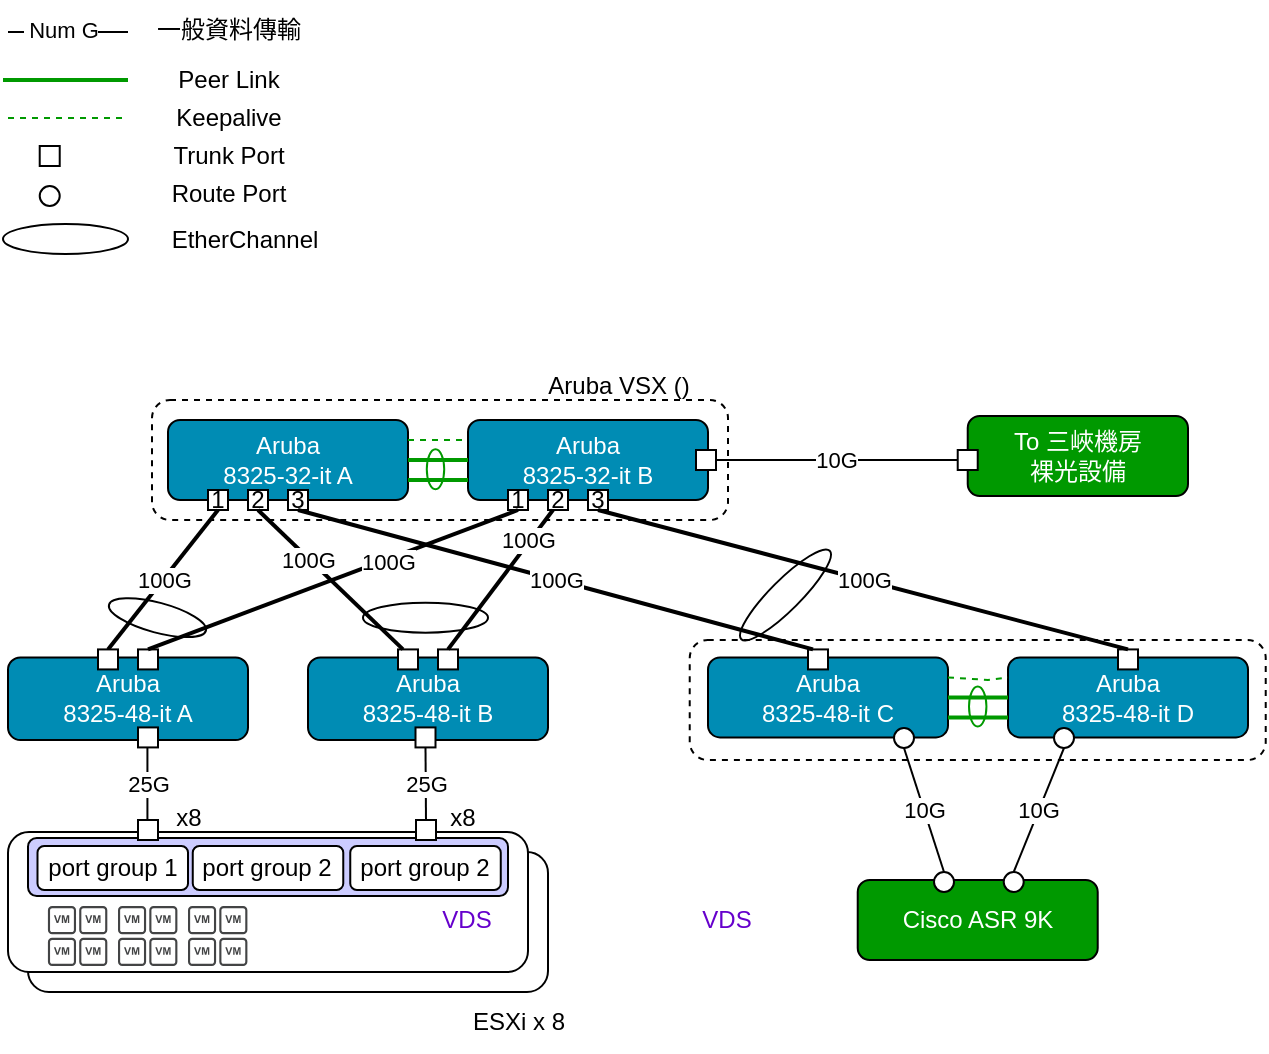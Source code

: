 <mxfile version="21.0.6" type="github" pages="4"><diagram name="科大機房接線圖" id="EnV_v2CRgRRoNaX9nsnr"><mxGraphModel dx="1233" dy="785" grid="1" gridSize="10" guides="1" tooltips="1" connect="1" arrows="1" fold="1" page="1" pageScale="1" pageWidth="1169" pageHeight="827" math="0" shadow="0"><root><mxCell id="0"/><mxCell id="1" parent="0"/><mxCell id="QG3njpApabE2xOxbRWIo-63" value="" style="rounded=1;whiteSpace=wrap;html=1;dashed=1;" parent="1" vertex="1"><mxGeometry x="390.86" y="340" width="288" height="60" as="geometry"/></mxCell><mxCell id="QG3njpApabE2xOxbRWIo-62" value="" style="rounded=1;whiteSpace=wrap;html=1;dashed=1;" parent="1" vertex="1"><mxGeometry x="122" y="220" width="288" height="60" as="geometry"/></mxCell><mxCell id="T2MTODWsydNZWaB3jhXt-1" value="Aruba&lt;br&gt;8325-32-it A" style="rounded=1;whiteSpace=wrap;html=1;fontColor=#FFFFFF;fillColor=#008cb4;" parent="1" vertex="1"><mxGeometry x="130" y="230" width="120" height="40" as="geometry"/></mxCell><mxCell id="T2MTODWsydNZWaB3jhXt-2" value="1" style="rounded=0;whiteSpace=wrap;html=1;" parent="1" vertex="1"><mxGeometry x="150" y="265" width="10" height="10" as="geometry"/></mxCell><mxCell id="T2MTODWsydNZWaB3jhXt-4" value="2" style="rounded=0;whiteSpace=wrap;html=1;" parent="1" vertex="1"><mxGeometry x="170" y="265" width="10" height="10" as="geometry"/></mxCell><mxCell id="T2MTODWsydNZWaB3jhXt-5" value="3" style="rounded=0;whiteSpace=wrap;html=1;" parent="1" vertex="1"><mxGeometry x="190" y="265" width="10" height="10" as="geometry"/></mxCell><mxCell id="T2MTODWsydNZWaB3jhXt-6" value="Aruba&lt;br&gt;8325-32-it B" style="rounded=1;whiteSpace=wrap;html=1;fillColor=#008cb4;fontColor=#ffffff;" parent="1" vertex="1"><mxGeometry x="280" y="230" width="120" height="40" as="geometry"/></mxCell><mxCell id="T2MTODWsydNZWaB3jhXt-7" value="1" style="rounded=0;whiteSpace=wrap;html=1;" parent="1" vertex="1"><mxGeometry x="300" y="265" width="10" height="10" as="geometry"/></mxCell><mxCell id="T2MTODWsydNZWaB3jhXt-8" value="2" style="rounded=0;whiteSpace=wrap;html=1;" parent="1" vertex="1"><mxGeometry x="320" y="265" width="10" height="10" as="geometry"/></mxCell><mxCell id="T2MTODWsydNZWaB3jhXt-9" value="3" style="rounded=0;whiteSpace=wrap;html=1;" parent="1" vertex="1"><mxGeometry x="340" y="265" width="10" height="10" as="geometry"/></mxCell><mxCell id="T2MTODWsydNZWaB3jhXt-10" value="100G" style="endArrow=none;html=1;rounded=0;entryX=0.5;entryY=1;entryDx=0;entryDy=0;exitX=0.5;exitY=0;exitDx=0;exitDy=0;strokeWidth=2;" parent="1" source="T2MTODWsydNZWaB3jhXt-32" target="T2MTODWsydNZWaB3jhXt-2" edge="1"><mxGeometry width="50" height="50" relative="1" as="geometry"><mxPoint x="110" y="325" as="sourcePoint"/><mxPoint x="160" y="275" as="targetPoint"/><Array as="points"/></mxGeometry></mxCell><mxCell id="T2MTODWsydNZWaB3jhXt-15" value="" style="endArrow=none;html=1;rounded=0;exitX=1;exitY=0.75;exitDx=0;exitDy=0;entryX=0;entryY=0.75;entryDx=0;entryDy=0;strokeColor=#009900;strokeWidth=2;" parent="1" source="T2MTODWsydNZWaB3jhXt-1" target="T2MTODWsydNZWaB3jhXt-6" edge="1"><mxGeometry width="50" height="50" relative="1" as="geometry"><mxPoint x="310" y="430" as="sourcePoint"/><mxPoint x="360" y="380" as="targetPoint"/></mxGeometry></mxCell><mxCell id="T2MTODWsydNZWaB3jhXt-16" value="" style="endArrow=none;html=1;rounded=0;exitX=1;exitY=0.5;exitDx=0;exitDy=0;strokeColor=#009900;strokeWidth=2;" parent="1" source="T2MTODWsydNZWaB3jhXt-1" target="T2MTODWsydNZWaB3jhXt-6" edge="1"><mxGeometry width="50" height="50" relative="1" as="geometry"><mxPoint x="320" y="430" as="sourcePoint"/><mxPoint x="370" y="380" as="targetPoint"/></mxGeometry></mxCell><mxCell id="T2MTODWsydNZWaB3jhXt-17" value="" style="endArrow=none;dashed=1;html=1;rounded=0;exitX=1;exitY=0.25;exitDx=0;exitDy=0;entryX=0;entryY=0.25;entryDx=0;entryDy=0;strokeColor=#009900;" parent="1" source="T2MTODWsydNZWaB3jhXt-1" target="T2MTODWsydNZWaB3jhXt-6" edge="1"><mxGeometry width="50" height="50" relative="1" as="geometry"><mxPoint x="320" y="430" as="sourcePoint"/><mxPoint x="370" y="380" as="targetPoint"/></mxGeometry></mxCell><mxCell id="T2MTODWsydNZWaB3jhXt-20" value="Aruba&lt;br&gt;8325-48-it A" style="rounded=1;whiteSpace=wrap;html=1;fontColor=#FFFFFF;fillColor=#008cb4;" parent="1" vertex="1"><mxGeometry x="50" y="348.71" width="120" height="41.29" as="geometry"/></mxCell><mxCell id="T2MTODWsydNZWaB3jhXt-24" value="Aruba&lt;br&gt;8325-48-it B" style="rounded=1;whiteSpace=wrap;html=1;fillColor=#008cb4;fontColor=#ffffff;" parent="1" vertex="1"><mxGeometry x="200" y="348.71" width="120" height="41.29" as="geometry"/></mxCell><mxCell id="T2MTODWsydNZWaB3jhXt-32" value="" style="rounded=0;whiteSpace=wrap;html=1;" parent="1" vertex="1"><mxGeometry x="95" y="344.71" width="10" height="10" as="geometry"/></mxCell><mxCell id="T2MTODWsydNZWaB3jhXt-33" value="" style="rounded=0;whiteSpace=wrap;html=1;" parent="1" vertex="1"><mxGeometry x="115" y="344.71" width="10" height="10" as="geometry"/></mxCell><mxCell id="QG3njpApabE2xOxbRWIo-1" value="" style="rounded=0;whiteSpace=wrap;html=1;" parent="1" vertex="1"><mxGeometry x="245" y="344.71" width="10" height="10" as="geometry"/></mxCell><mxCell id="QG3njpApabE2xOxbRWIo-2" value="" style="rounded=0;whiteSpace=wrap;html=1;" parent="1" vertex="1"><mxGeometry x="265" y="344.71" width="10" height="10" as="geometry"/></mxCell><mxCell id="QG3njpApabE2xOxbRWIo-3" value="100G" style="endArrow=none;html=1;rounded=0;entryX=0.5;entryY=1;entryDx=0;entryDy=0;exitX=0.5;exitY=0;exitDx=0;exitDy=0;strokeWidth=2;" parent="1" source="T2MTODWsydNZWaB3jhXt-33" target="T2MTODWsydNZWaB3jhXt-7" edge="1"><mxGeometry x="0.295" width="50" height="50" relative="1" as="geometry"><mxPoint x="140" y="410" as="sourcePoint"/><mxPoint x="165" y="285" as="targetPoint"/><Array as="points"/><mxPoint y="1" as="offset"/></mxGeometry></mxCell><mxCell id="QG3njpApabE2xOxbRWIo-4" value="100G" style="endArrow=none;html=1;rounded=0;entryX=0.5;entryY=1;entryDx=0;entryDy=0;exitX=0.25;exitY=0;exitDx=0;exitDy=0;strokeWidth=2;" parent="1" source="QG3njpApabE2xOxbRWIo-1" target="T2MTODWsydNZWaB3jhXt-4" edge="1"><mxGeometry x="0.297" y="1" width="50" height="50" relative="1" as="geometry"><mxPoint x="140" y="436" as="sourcePoint"/><mxPoint x="175" y="295" as="targetPoint"/><Array as="points"/><mxPoint as="offset"/></mxGeometry></mxCell><mxCell id="QG3njpApabE2xOxbRWIo-5" value="100G" style="endArrow=none;html=1;rounded=0;entryX=0.25;entryY=1;entryDx=0;entryDy=0;exitX=0.5;exitY=0;exitDx=0;exitDy=0;strokeWidth=2;" parent="1" source="QG3njpApabE2xOxbRWIo-2" target="T2MTODWsydNZWaB3jhXt-8" edge="1"><mxGeometry x="0.553" y="1" width="50" height="50" relative="1" as="geometry"><mxPoint x="150" y="446" as="sourcePoint"/><mxPoint x="185" y="305" as="targetPoint"/><Array as="points"/><mxPoint as="offset"/></mxGeometry></mxCell><mxCell id="QG3njpApabE2xOxbRWIo-6" value="" style="ellipse;whiteSpace=wrap;html=1;rotation=15;fillColor=none;" parent="1" vertex="1"><mxGeometry x="99.66" y="321.32" width="50.17" height="15" as="geometry"/></mxCell><mxCell id="QG3njpApabE2xOxbRWIo-8" value="" style="ellipse;whiteSpace=wrap;html=1;rotation=0;fillColor=none;" parent="1" vertex="1"><mxGeometry x="227.5" y="321.32" width="62.5" height="15" as="geometry"/></mxCell><mxCell id="QG3njpApabE2xOxbRWIo-9" value="Aruba&lt;br&gt;8325-48-it C" style="rounded=1;whiteSpace=wrap;html=1;fontColor=#FFFFFF;fillColor=#008cb4;" parent="1" vertex="1"><mxGeometry x="400" y="348.71" width="120" height="40" as="geometry"/></mxCell><mxCell id="QG3njpApabE2xOxbRWIo-13" value="Aruba&lt;br&gt;8325-48-it D" style="rounded=1;whiteSpace=wrap;html=1;fillColor=#008cb4;fontColor=#ffffff;" parent="1" vertex="1"><mxGeometry x="550" y="348.71" width="120" height="40" as="geometry"/></mxCell><mxCell id="QG3njpApabE2xOxbRWIo-17" value="" style="endArrow=none;html=1;rounded=0;exitX=1;exitY=0.75;exitDx=0;exitDy=0;entryX=0;entryY=0.75;entryDx=0;entryDy=0;strokeColor=#009900;strokeWidth=2;" parent="1" source="QG3njpApabE2xOxbRWIo-9" target="QG3njpApabE2xOxbRWIo-13" edge="1"><mxGeometry width="50" height="50" relative="1" as="geometry"><mxPoint x="580" y="548.71" as="sourcePoint"/><mxPoint x="630" y="498.71" as="targetPoint"/></mxGeometry></mxCell><mxCell id="QG3njpApabE2xOxbRWIo-18" value="" style="endArrow=none;html=1;rounded=0;exitX=1;exitY=0.5;exitDx=0;exitDy=0;strokeColor=#009900;strokeWidth=2;" parent="1" source="QG3njpApabE2xOxbRWIo-9" target="QG3njpApabE2xOxbRWIo-13" edge="1"><mxGeometry width="50" height="50" relative="1" as="geometry"><mxPoint x="590" y="548.71" as="sourcePoint"/><mxPoint x="640" y="498.71" as="targetPoint"/></mxGeometry></mxCell><mxCell id="QG3njpApabE2xOxbRWIo-19" value="" style="endArrow=none;dashed=1;html=1;rounded=0;exitX=1;exitY=0.25;exitDx=0;exitDy=0;entryX=0;entryY=0.25;entryDx=0;entryDy=0;strokeColor=#009900;" parent="1" source="QG3njpApabE2xOxbRWIo-9" target="QG3njpApabE2xOxbRWIo-13" edge="1"><mxGeometry width="50" height="50" relative="1" as="geometry"><mxPoint x="590" y="548.71" as="sourcePoint"/><mxPoint x="640" y="498.71" as="targetPoint"/><Array as="points"><mxPoint x="540" y="360"/></Array></mxGeometry></mxCell><mxCell id="QG3njpApabE2xOxbRWIo-20" value="" style="ellipse;whiteSpace=wrap;html=1;rotation=90;fillColor=none;strokeColor=#009900;" parent="1" vertex="1"><mxGeometry x="524.86" y="368.86" width="20" height="8.71" as="geometry"/></mxCell><mxCell id="QG3njpApabE2xOxbRWIo-21" value="" style="rounded=0;whiteSpace=wrap;html=1;" parent="1" vertex="1"><mxGeometry x="605" y="344.71" width="10" height="10" as="geometry"/></mxCell><mxCell id="QG3njpApabE2xOxbRWIo-22" value="" style="rounded=0;whiteSpace=wrap;html=1;" parent="1" vertex="1"><mxGeometry x="450" y="344.71" width="10" height="10" as="geometry"/></mxCell><mxCell id="QG3njpApabE2xOxbRWIo-24" value="100G" style="endArrow=none;html=1;rounded=0;exitX=0.5;exitY=1;exitDx=0;exitDy=0;entryX=0.25;entryY=0;entryDx=0;entryDy=0;strokeWidth=2;" parent="1" source="T2MTODWsydNZWaB3jhXt-5" target="QG3njpApabE2xOxbRWIo-22" edge="1"><mxGeometry width="50" height="50" relative="1" as="geometry"><mxPoint x="360" y="430" as="sourcePoint"/><mxPoint x="410" y="380" as="targetPoint"/></mxGeometry></mxCell><mxCell id="QG3njpApabE2xOxbRWIo-25" value="100G" style="endArrow=none;html=1;rounded=0;entryX=0.5;entryY=1;entryDx=0;entryDy=0;exitX=0.5;exitY=0;exitDx=0;exitDy=0;strokeWidth=2;" parent="1" source="QG3njpApabE2xOxbRWIo-21" target="T2MTODWsydNZWaB3jhXt-9" edge="1"><mxGeometry width="50" height="50" relative="1" as="geometry"><mxPoint x="360" y="430" as="sourcePoint"/><mxPoint x="410" y="380" as="targetPoint"/></mxGeometry></mxCell><mxCell id="QG3njpApabE2xOxbRWIo-28" value="" style="ellipse;whiteSpace=wrap;html=1;rotation=-45;fillColor=none;" parent="1" vertex="1"><mxGeometry x="407.5" y="310" width="62.5" height="15" as="geometry"/></mxCell><mxCell id="QG3njpApabE2xOxbRWIo-29" value="" style="rounded=1;whiteSpace=wrap;html=1;" parent="1" vertex="1"><mxGeometry x="60" y="446" width="260" height="70" as="geometry"/></mxCell><mxCell id="QG3njpApabE2xOxbRWIo-30" value="" style="rounded=1;whiteSpace=wrap;html=1;" parent="1" vertex="1"><mxGeometry x="50" y="436" width="260" height="70" as="geometry"/></mxCell><mxCell id="QG3njpApabE2xOxbRWIo-33" value="" style="rounded=0;whiteSpace=wrap;html=1;" parent="1" vertex="1"><mxGeometry x="253.75" y="383.71" width="10" height="10" as="geometry"/></mxCell><mxCell id="QG3njpApabE2xOxbRWIo-34" value="" style="rounded=0;whiteSpace=wrap;html=1;" parent="1" vertex="1"><mxGeometry x="115" y="383.71" width="10" height="10" as="geometry"/></mxCell><mxCell id="QG3njpApabE2xOxbRWIo-35" value="25G" style="endArrow=none;html=1;rounded=0;entryX=0.5;entryY=1;entryDx=0;entryDy=0;exitX=0.5;exitY=0;exitDx=0;exitDy=0;" parent="1" source="QG3njpApabE2xOxbRWIo-32" target="QG3njpApabE2xOxbRWIo-33" edge="1"><mxGeometry width="50" height="50" relative="1" as="geometry"><mxPoint x="270" y="420" as="sourcePoint"/><mxPoint x="320" y="370" as="targetPoint"/></mxGeometry></mxCell><mxCell id="QG3njpApabE2xOxbRWIo-36" value="25G" style="endArrow=none;html=1;rounded=0;entryX=0.5;entryY=1;entryDx=0;entryDy=0;exitX=0.5;exitY=0;exitDx=0;exitDy=0;" parent="1" edge="1"><mxGeometry width="50" height="50" relative="1" as="geometry"><mxPoint x="119.71" y="429.71" as="sourcePoint"/><mxPoint x="119.71" y="393.71" as="targetPoint"/></mxGeometry></mxCell><mxCell id="QG3njpApabE2xOxbRWIo-39" value="" style="rounded=1;whiteSpace=wrap;html=1;fillColor=#CCCCFF;" parent="1" vertex="1"><mxGeometry x="60" y="439" width="240" height="29" as="geometry"/></mxCell><mxCell id="QG3njpApabE2xOxbRWIo-42" value="" style="ellipse;whiteSpace=wrap;html=1;rotation=90;fillColor=none;strokeColor=#009900;" parent="1" vertex="1"><mxGeometry x="253.75" y="250.29" width="20" height="8.71" as="geometry"/></mxCell><mxCell id="QG3njpApabE2xOxbRWIo-44" value="port group 1" style="rounded=1;whiteSpace=wrap;html=1;" parent="1" vertex="1"><mxGeometry x="64.75" y="443" width="75.25" height="22" as="geometry"/></mxCell><mxCell id="QG3njpApabE2xOxbRWIo-45" value="port group 2" style="rounded=1;whiteSpace=wrap;html=1;" parent="1" vertex="1"><mxGeometry x="142.38" y="443" width="75.25" height="22" as="geometry"/></mxCell><mxCell id="QG3njpApabE2xOxbRWIo-46" value="port group 2" style="rounded=1;whiteSpace=wrap;html=1;" parent="1" vertex="1"><mxGeometry x="221.13" y="443" width="75.25" height="22" as="geometry"/></mxCell><mxCell id="QG3njpApabE2xOxbRWIo-31" value="" style="rounded=0;whiteSpace=wrap;html=1;" parent="1" vertex="1"><mxGeometry x="115" y="430" width="10" height="10" as="geometry"/></mxCell><mxCell id="QG3njpApabE2xOxbRWIo-32" value="" style="rounded=0;whiteSpace=wrap;html=1;" parent="1" vertex="1"><mxGeometry x="254" y="430" width="10" height="10" as="geometry"/></mxCell><mxCell id="QG3njpApabE2xOxbRWIo-48" value="" style="sketch=0;pointerEvents=1;shadow=0;dashed=0;html=1;strokeColor=none;fillColor=#434445;aspect=fixed;labelPosition=center;verticalLabelPosition=bottom;verticalAlign=top;align=center;outlineConnect=0;shape=mxgraph.vvd.vm_group;" parent="1" vertex="1"><mxGeometry x="69.96" y="473" width="29.7" height="30" as="geometry"/></mxCell><mxCell id="QG3njpApabE2xOxbRWIo-49" value="" style="sketch=0;pointerEvents=1;shadow=0;dashed=0;html=1;strokeColor=none;fillColor=#434445;aspect=fixed;labelPosition=center;verticalLabelPosition=bottom;verticalAlign=top;align=center;outlineConnect=0;shape=mxgraph.vvd.vm_group;" parent="1" vertex="1"><mxGeometry x="105" y="473" width="29.7" height="30" as="geometry"/></mxCell><mxCell id="QG3njpApabE2xOxbRWIo-50" value="" style="sketch=0;pointerEvents=1;shadow=0;dashed=0;html=1;strokeColor=none;fillColor=#434445;aspect=fixed;labelPosition=center;verticalLabelPosition=bottom;verticalAlign=top;align=center;outlineConnect=0;shape=mxgraph.vvd.vm_group;" parent="1" vertex="1"><mxGeometry x="140" y="473" width="29.7" height="30" as="geometry"/></mxCell><mxCell id="QG3njpApabE2xOxbRWIo-57" value="Cisco ASR 9K" style="rounded=1;whiteSpace=wrap;html=1;fontColor=#FFFFFF;fillColor=#009900;" parent="1" vertex="1"><mxGeometry x="474.86" y="460" width="120" height="40" as="geometry"/></mxCell><mxCell id="QG3njpApabE2xOxbRWIo-69" value="To 三峽機房&lt;br&gt;裸光設備" style="rounded=1;whiteSpace=wrap;html=1;fontColor=#FFFFFF;fillColor=#009900;" parent="1" vertex="1"><mxGeometry x="529.86" y="228" width="110.14" height="40" as="geometry"/></mxCell><mxCell id="QG3njpApabE2xOxbRWIo-70" value="" style="rounded=0;whiteSpace=wrap;html=1;" parent="1" vertex="1"><mxGeometry x="394" y="245" width="10" height="10" as="geometry"/></mxCell><mxCell id="QG3njpApabE2xOxbRWIo-71" value="" style="rounded=0;whiteSpace=wrap;html=1;" parent="1" vertex="1"><mxGeometry x="524.86" y="245" width="10" height="10" as="geometry"/></mxCell><mxCell id="QG3njpApabE2xOxbRWIo-72" value="10G" style="endArrow=none;html=1;rounded=0;entryX=1;entryY=0.5;entryDx=0;entryDy=0;exitX=0;exitY=0.5;exitDx=0;exitDy=0;" parent="1" source="QG3njpApabE2xOxbRWIo-71" target="QG3njpApabE2xOxbRWIo-70" edge="1"><mxGeometry width="50" height="50" relative="1" as="geometry"><mxPoint x="250" y="320" as="sourcePoint"/><mxPoint x="300" y="270" as="targetPoint"/></mxGeometry></mxCell><mxCell id="A4Iwmnf6_axXiIFtWJAd-1" value="" style="endArrow=none;html=1;rounded=0;" parent="1" edge="1"><mxGeometry x="-70" y="245" width="50" height="50" relative="1" as="geometry"><mxPoint x="50" y="36" as="sourcePoint"/><mxPoint x="90" y="36" as="targetPoint"/><Array as="points"><mxPoint x="110" y="36"/></Array></mxGeometry></mxCell><mxCell id="A4Iwmnf6_axXiIFtWJAd-2" value="&amp;nbsp;Num G" style="edgeLabel;html=1;align=center;verticalAlign=middle;resizable=0;points=[];" parent="A4Iwmnf6_axXiIFtWJAd-1" connectable="0" vertex="1"><mxGeometry x="0.163" y="1" relative="1" as="geometry"><mxPoint x="-21" as="offset"/></mxGeometry></mxCell><mxCell id="A4Iwmnf6_axXiIFtWJAd-3" value="" style="endArrow=none;dashed=1;html=1;rounded=0;strokeColor=#009900;" parent="1" edge="1"><mxGeometry width="50" height="50" relative="1" as="geometry"><mxPoint x="50" y="79" as="sourcePoint"/><mxPoint x="110" y="79" as="targetPoint"/><Array as="points"><mxPoint x="90" y="79"/></Array></mxGeometry></mxCell><mxCell id="A4Iwmnf6_axXiIFtWJAd-4" value="" style="rounded=0;whiteSpace=wrap;html=1;" parent="1" vertex="1"><mxGeometry x="65.86" y="93" width="10" height="10" as="geometry"/></mxCell><mxCell id="A4Iwmnf6_axXiIFtWJAd-5" value="" style="ellipse;whiteSpace=wrap;html=1;aspect=fixed;" parent="1" vertex="1"><mxGeometry x="65.86" y="113" width="10" height="10" as="geometry"/></mxCell><mxCell id="A4Iwmnf6_axXiIFtWJAd-6" value="一般資料傳輸" style="text;html=1;align=center;verticalAlign=middle;resizable=0;points=[];autosize=1;strokeColor=none;fillColor=none;" parent="1" vertex="1"><mxGeometry x="110" y="20" width="100" height="30" as="geometry"/></mxCell><mxCell id="A4Iwmnf6_axXiIFtWJAd-7" value="Keepalive" style="text;html=1;align=center;verticalAlign=middle;resizable=0;points=[];autosize=1;strokeColor=none;fillColor=none;" parent="1" vertex="1"><mxGeometry x="120" y="64" width="80" height="30" as="geometry"/></mxCell><mxCell id="A4Iwmnf6_axXiIFtWJAd-8" value="Trunk Port" style="text;html=1;align=center;verticalAlign=middle;resizable=0;points=[];autosize=1;strokeColor=none;fillColor=none;" parent="1" vertex="1"><mxGeometry x="119.96" y="83" width="80" height="30" as="geometry"/></mxCell><mxCell id="A4Iwmnf6_axXiIFtWJAd-9" value="Route Port" style="text;html=1;align=center;verticalAlign=middle;resizable=0;points=[];autosize=1;strokeColor=none;fillColor=none;" parent="1" vertex="1"><mxGeometry x="120" y="102" width="80" height="30" as="geometry"/></mxCell><mxCell id="A4Iwmnf6_axXiIFtWJAd-10" value="" style="ellipse;whiteSpace=wrap;html=1;rotation=0;fillColor=none;" parent="1" vertex="1"><mxGeometry x="47.5" y="132" width="62.5" height="15" as="geometry"/></mxCell><mxCell id="A4Iwmnf6_axXiIFtWJAd-11" value="EtherChannel" style="text;html=1;align=center;verticalAlign=middle;resizable=0;points=[];autosize=1;strokeColor=none;fillColor=none;" parent="1" vertex="1"><mxGeometry x="117.63" y="124.5" width="100" height="30" as="geometry"/></mxCell><mxCell id="A4Iwmnf6_axXiIFtWJAd-12" value="" style="endArrow=none;html=1;rounded=0;exitX=1;exitY=0.75;exitDx=0;exitDy=0;strokeColor=#009900;strokeWidth=2;" parent="1" edge="1"><mxGeometry width="50" height="50" relative="1" as="geometry"><mxPoint x="47.5" y="60" as="sourcePoint"/><mxPoint x="110" y="60" as="targetPoint"/></mxGeometry></mxCell><mxCell id="A4Iwmnf6_axXiIFtWJAd-13" value="Peer Link" style="text;html=1;align=center;verticalAlign=middle;resizable=0;points=[];autosize=1;strokeColor=none;fillColor=none;" parent="1" vertex="1"><mxGeometry x="124.96" y="45" width="70" height="30" as="geometry"/></mxCell><mxCell id="TJa9ObyF46NKCLbVQbv8-9" value="10G" style="endArrow=none;html=1;rounded=0;entryX=0.5;entryY=1;entryDx=0;entryDy=0;exitX=0.5;exitY=0;exitDx=0;exitDy=0;" parent="1" source="TJa9ObyF46NKCLbVQbv8-16" target="TJa9ObyF46NKCLbVQbv8-13" edge="1"><mxGeometry width="50" height="50" relative="1" as="geometry"><mxPoint x="518" y="456" as="sourcePoint"/><mxPoint x="498" y="394.71" as="targetPoint"/></mxGeometry></mxCell><mxCell id="TJa9ObyF46NKCLbVQbv8-11" value="10G" style="endArrow=none;html=1;rounded=0;entryX=0.5;entryY=1;entryDx=0;entryDy=0;exitX=0.5;exitY=0;exitDx=0;exitDy=0;" parent="1" source="TJa9ObyF46NKCLbVQbv8-15" target="TJa9ObyF46NKCLbVQbv8-14" edge="1"><mxGeometry width="50" height="50" relative="1" as="geometry"><mxPoint x="555.36" y="456" as="sourcePoint"/><mxPoint x="578" y="394.71" as="targetPoint"/><Array as="points"/></mxGeometry></mxCell><mxCell id="TJa9ObyF46NKCLbVQbv8-13" value="" style="ellipse;whiteSpace=wrap;html=1;aspect=fixed;" parent="1" vertex="1"><mxGeometry x="493" y="384" width="10" height="10" as="geometry"/></mxCell><mxCell id="TJa9ObyF46NKCLbVQbv8-14" value="" style="ellipse;whiteSpace=wrap;html=1;aspect=fixed;" parent="1" vertex="1"><mxGeometry x="573" y="384" width="10" height="10" as="geometry"/></mxCell><mxCell id="TJa9ObyF46NKCLbVQbv8-15" value="" style="ellipse;whiteSpace=wrap;html=1;aspect=fixed;" parent="1" vertex="1"><mxGeometry x="547.86" y="456" width="10" height="10" as="geometry"/></mxCell><mxCell id="TJa9ObyF46NKCLbVQbv8-16" value="" style="ellipse;whiteSpace=wrap;html=1;aspect=fixed;" parent="1" vertex="1"><mxGeometry x="513" y="456" width="10" height="10" as="geometry"/></mxCell><mxCell id="zAIdRJSZyfyUdcmR4cfs-1" value="Aruba VSX ()" style="text;html=1;align=center;verticalAlign=middle;resizable=0;points=[];autosize=1;strokeColor=none;fillColor=none;" parent="1" vertex="1"><mxGeometry x="310" y="198" width="90" height="30" as="geometry"/></mxCell><mxCell id="uByfiZmkYGRaIA5idJrm-1" value="VDS" style="text;html=1;align=center;verticalAlign=middle;resizable=0;points=[];autosize=1;strokeColor=none;fillColor=none;fontColor=#6600CC;" parent="1" vertex="1"><mxGeometry x="253.75" y="465" width="50" height="30" as="geometry"/></mxCell><mxCell id="ZJsjInbWywy7-gWTLOyl-1" value="ESXi x 8" style="text;html=1;align=center;verticalAlign=middle;resizable=0;points=[];autosize=1;strokeColor=none;fillColor=none;" parent="1" vertex="1"><mxGeometry x="270" y="516" width="70" height="30" as="geometry"/></mxCell><mxCell id="ZJsjInbWywy7-gWTLOyl-2" value="x8" style="text;html=1;align=center;verticalAlign=middle;resizable=0;points=[];autosize=1;strokeColor=none;fillColor=none;" parent="1" vertex="1"><mxGeometry x="257" y="414" width="40" height="30" as="geometry"/></mxCell><mxCell id="ZJsjInbWywy7-gWTLOyl-3" value="x8" style="text;html=1;align=center;verticalAlign=middle;resizable=0;points=[];autosize=1;strokeColor=none;fillColor=none;" parent="1" vertex="1"><mxGeometry x="120" y="414" width="40" height="30" as="geometry"/></mxCell><mxCell id="ZJsjInbWywy7-gWTLOyl-4" value="VDS" style="text;html=1;align=center;verticalAlign=middle;resizable=0;points=[];autosize=1;strokeColor=none;fillColor=none;fontColor=#6600CC;" parent="1" vertex="1"><mxGeometry x="383.75" y="465" width="50" height="30" as="geometry"/></mxCell></root></mxGraphModel></diagram><diagram name="三峽機房接線圖" id="ZEImUiRAl7oIBB_7mjGJ"><mxGraphModel grid="1" page="1" gridSize="10" guides="1" tooltips="1" connect="1" arrows="1" fold="1" pageScale="1" pageWidth="1169" pageHeight="827" math="0" shadow="0"><root><mxCell id="iViBKFCJ-qyeUVXYmt5q-0"/><mxCell id="iViBKFCJ-qyeUVXYmt5q-1" parent="iViBKFCJ-qyeUVXYmt5q-0"/><mxCell id="iViBKFCJ-qyeUVXYmt5q-2" value="" style="rounded=1;whiteSpace=wrap;html=1;dashed=1;" parent="iViBKFCJ-qyeUVXYmt5q-1" vertex="1"><mxGeometry x="520.86" y="340" width="288" height="60" as="geometry"/></mxCell><mxCell id="iViBKFCJ-qyeUVXYmt5q-3" value="" style="rounded=1;whiteSpace=wrap;html=1;dashed=1;" parent="iViBKFCJ-qyeUVXYmt5q-1" vertex="1"><mxGeometry x="252" y="220" width="288" height="60" as="geometry"/></mxCell><mxCell id="iViBKFCJ-qyeUVXYmt5q-4" value="Aruba&lt;br&gt;8325-32-it A" style="rounded=1;whiteSpace=wrap;html=1;fontColor=#FFFFFF;fillColor=#008cb4;" parent="iViBKFCJ-qyeUVXYmt5q-1" vertex="1"><mxGeometry x="260" y="230" width="120" height="40" as="geometry"/></mxCell><mxCell id="iViBKFCJ-qyeUVXYmt5q-5" value="" style="rounded=0;whiteSpace=wrap;html=1;" parent="iViBKFCJ-qyeUVXYmt5q-1" vertex="1"><mxGeometry x="280" y="265" width="10" height="10" as="geometry"/></mxCell><mxCell id="iViBKFCJ-qyeUVXYmt5q-6" value="" style="rounded=0;whiteSpace=wrap;html=1;" parent="iViBKFCJ-qyeUVXYmt5q-1" vertex="1"><mxGeometry x="300" y="265" width="10" height="10" as="geometry"/></mxCell><mxCell id="iViBKFCJ-qyeUVXYmt5q-7" value="" style="rounded=0;whiteSpace=wrap;html=1;" parent="iViBKFCJ-qyeUVXYmt5q-1" vertex="1"><mxGeometry x="320" y="265" width="10" height="10" as="geometry"/></mxCell><mxCell id="iViBKFCJ-qyeUVXYmt5q-8" value="Aruba&lt;br&gt;8325-32-it B" style="rounded=1;whiteSpace=wrap;html=1;fillColor=#008cb4;fontColor=#ffffff;" parent="iViBKFCJ-qyeUVXYmt5q-1" vertex="1"><mxGeometry x="410" y="230" width="120" height="40" as="geometry"/></mxCell><mxCell id="iViBKFCJ-qyeUVXYmt5q-9" value="" style="rounded=0;whiteSpace=wrap;html=1;" parent="iViBKFCJ-qyeUVXYmt5q-1" vertex="1"><mxGeometry x="430" y="265" width="10" height="10" as="geometry"/></mxCell><mxCell id="iViBKFCJ-qyeUVXYmt5q-10" value="" style="rounded=0;whiteSpace=wrap;html=1;" parent="iViBKFCJ-qyeUVXYmt5q-1" vertex="1"><mxGeometry x="450" y="265" width="10" height="10" as="geometry"/></mxCell><mxCell id="iViBKFCJ-qyeUVXYmt5q-11" value="" style="rounded=0;whiteSpace=wrap;html=1;" parent="iViBKFCJ-qyeUVXYmt5q-1" vertex="1"><mxGeometry x="470" y="265" width="10" height="10" as="geometry"/></mxCell><mxCell id="iViBKFCJ-qyeUVXYmt5q-12" value="100G" style="endArrow=none;html=1;rounded=0;entryX=0.5;entryY=1;entryDx=0;entryDy=0;exitX=0.5;exitY=0;exitDx=0;exitDy=0;strokeWidth=2;" parent="iViBKFCJ-qyeUVXYmt5q-1" source="iViBKFCJ-qyeUVXYmt5q-18" target="iViBKFCJ-qyeUVXYmt5q-5" edge="1"><mxGeometry width="50" height="50" relative="1" as="geometry"><mxPoint x="240" y="325" as="sourcePoint"/><mxPoint x="290" y="275" as="targetPoint"/><Array as="points"/></mxGeometry></mxCell><mxCell id="iViBKFCJ-qyeUVXYmt5q-13" value="" style="endArrow=none;html=1;rounded=0;exitX=1;exitY=0.75;exitDx=0;exitDy=0;entryX=0;entryY=0.75;entryDx=0;entryDy=0;strokeColor=#009900;strokeWidth=2;" parent="iViBKFCJ-qyeUVXYmt5q-1" source="iViBKFCJ-qyeUVXYmt5q-4" target="iViBKFCJ-qyeUVXYmt5q-8" edge="1"><mxGeometry width="50" height="50" relative="1" as="geometry"><mxPoint x="440" y="430" as="sourcePoint"/><mxPoint x="490" y="380" as="targetPoint"/></mxGeometry></mxCell><mxCell id="iViBKFCJ-qyeUVXYmt5q-14" value="" style="endArrow=none;html=1;rounded=0;exitX=1;exitY=0.5;exitDx=0;exitDy=0;strokeColor=#009900;strokeWidth=2;" parent="iViBKFCJ-qyeUVXYmt5q-1" source="iViBKFCJ-qyeUVXYmt5q-4" target="iViBKFCJ-qyeUVXYmt5q-8" edge="1"><mxGeometry width="50" height="50" relative="1" as="geometry"><mxPoint x="450" y="430" as="sourcePoint"/><mxPoint x="500" y="380" as="targetPoint"/></mxGeometry></mxCell><mxCell id="iViBKFCJ-qyeUVXYmt5q-15" value="" style="endArrow=none;dashed=1;html=1;rounded=0;exitX=1;exitY=0.25;exitDx=0;exitDy=0;strokeColor=#009900;" parent="iViBKFCJ-qyeUVXYmt5q-1" source="iViBKFCJ-qyeUVXYmt5q-4" edge="1"><mxGeometry width="50" height="50" relative="1" as="geometry"><mxPoint x="450" y="430" as="sourcePoint"/><mxPoint x="410" y="240" as="targetPoint"/></mxGeometry></mxCell><mxCell id="iViBKFCJ-qyeUVXYmt5q-16" value="Aruba&lt;br&gt;8325-48-it A" style="rounded=1;whiteSpace=wrap;html=1;fontColor=#FFFFFF;fillColor=#008cb4;" parent="iViBKFCJ-qyeUVXYmt5q-1" vertex="1"><mxGeometry x="180" y="348.71" width="120" height="41.29" as="geometry"/></mxCell><mxCell id="iViBKFCJ-qyeUVXYmt5q-17" value="Aruba&lt;br&gt;8325-48-it B" style="rounded=1;whiteSpace=wrap;html=1;fillColor=#008cb4;fontColor=#ffffff;" parent="iViBKFCJ-qyeUVXYmt5q-1" vertex="1"><mxGeometry x="330" y="348.71" width="120" height="41.29" as="geometry"/></mxCell><mxCell id="iViBKFCJ-qyeUVXYmt5q-18" value="" style="rounded=0;whiteSpace=wrap;html=1;" parent="iViBKFCJ-qyeUVXYmt5q-1" vertex="1"><mxGeometry x="225" y="344.71" width="10" height="10" as="geometry"/></mxCell><mxCell id="iViBKFCJ-qyeUVXYmt5q-19" value="" style="rounded=0;whiteSpace=wrap;html=1;" parent="iViBKFCJ-qyeUVXYmt5q-1" vertex="1"><mxGeometry x="245" y="344.71" width="10" height="10" as="geometry"/></mxCell><mxCell id="iViBKFCJ-qyeUVXYmt5q-20" value="" style="rounded=0;whiteSpace=wrap;html=1;" parent="iViBKFCJ-qyeUVXYmt5q-1" vertex="1"><mxGeometry x="375" y="344.71" width="10" height="10" as="geometry"/></mxCell><mxCell id="iViBKFCJ-qyeUVXYmt5q-21" value="" style="rounded=0;whiteSpace=wrap;html=1;" parent="iViBKFCJ-qyeUVXYmt5q-1" vertex="1"><mxGeometry x="395" y="344.71" width="10" height="10" as="geometry"/></mxCell><mxCell id="iViBKFCJ-qyeUVXYmt5q-22" value="100G" style="endArrow=none;html=1;rounded=0;entryX=0.5;entryY=1;entryDx=0;entryDy=0;exitX=0.5;exitY=0;exitDx=0;exitDy=0;strokeWidth=2;" parent="iViBKFCJ-qyeUVXYmt5q-1" source="iViBKFCJ-qyeUVXYmt5q-19" target="iViBKFCJ-qyeUVXYmt5q-9" edge="1"><mxGeometry x="0.295" width="50" height="50" relative="1" as="geometry"><mxPoint x="270" y="410" as="sourcePoint"/><mxPoint x="295" y="285" as="targetPoint"/><Array as="points"/><mxPoint y="1" as="offset"/></mxGeometry></mxCell><mxCell id="iViBKFCJ-qyeUVXYmt5q-23" value="100G" style="endArrow=none;html=1;rounded=0;entryX=0.5;entryY=1;entryDx=0;entryDy=0;exitX=0.25;exitY=0;exitDx=0;exitDy=0;strokeWidth=2;" parent="iViBKFCJ-qyeUVXYmt5q-1" source="iViBKFCJ-qyeUVXYmt5q-20" target="iViBKFCJ-qyeUVXYmt5q-6" edge="1"><mxGeometry x="0.297" y="1" width="50" height="50" relative="1" as="geometry"><mxPoint x="270" y="436" as="sourcePoint"/><mxPoint x="305" y="295" as="targetPoint"/><Array as="points"/><mxPoint as="offset"/></mxGeometry></mxCell><mxCell id="iViBKFCJ-qyeUVXYmt5q-24" value="100G" style="endArrow=none;html=1;rounded=0;entryX=0.25;entryY=1;entryDx=0;entryDy=0;exitX=0.5;exitY=0;exitDx=0;exitDy=0;strokeWidth=2;" parent="iViBKFCJ-qyeUVXYmt5q-1" source="iViBKFCJ-qyeUVXYmt5q-21" target="iViBKFCJ-qyeUVXYmt5q-10" edge="1"><mxGeometry x="-0.089" y="5" width="50" height="50" relative="1" as="geometry"><mxPoint x="280" y="446" as="sourcePoint"/><mxPoint x="315" y="305" as="targetPoint"/><Array as="points"/><mxPoint as="offset"/></mxGeometry></mxCell><mxCell id="iViBKFCJ-qyeUVXYmt5q-25" value="" style="ellipse;whiteSpace=wrap;html=1;rotation=15;fillColor=none;" parent="iViBKFCJ-qyeUVXYmt5q-1" vertex="1"><mxGeometry x="229.66" y="321.32" width="50.17" height="15" as="geometry"/></mxCell><mxCell id="iViBKFCJ-qyeUVXYmt5q-26" value="" style="ellipse;whiteSpace=wrap;html=1;rotation=0;fillColor=none;" parent="iViBKFCJ-qyeUVXYmt5q-1" vertex="1"><mxGeometry x="357.5" y="321.32" width="62.5" height="15" as="geometry"/></mxCell><mxCell id="iViBKFCJ-qyeUVXYmt5q-27" value="Aruba&lt;br&gt;8325-48-it C" style="rounded=1;whiteSpace=wrap;html=1;fontColor=#FFFFFF;fillColor=#008cb4;" parent="iViBKFCJ-qyeUVXYmt5q-1" vertex="1"><mxGeometry x="530" y="348.71" width="120" height="40" as="geometry"/></mxCell><mxCell id="iViBKFCJ-qyeUVXYmt5q-28" value="Aruba&lt;br&gt;8325-48-it D" style="rounded=1;whiteSpace=wrap;html=1;fillColor=#008cb4;fontColor=#ffffff;" parent="iViBKFCJ-qyeUVXYmt5q-1" vertex="1"><mxGeometry x="680" y="348.71" width="120" height="40" as="geometry"/></mxCell><mxCell id="iViBKFCJ-qyeUVXYmt5q-29" value="" style="endArrow=none;html=1;rounded=0;exitX=1;exitY=0.75;exitDx=0;exitDy=0;entryX=0;entryY=0.75;entryDx=0;entryDy=0;strokeColor=#009900;strokeWidth=2;" parent="iViBKFCJ-qyeUVXYmt5q-1" source="iViBKFCJ-qyeUVXYmt5q-27" target="iViBKFCJ-qyeUVXYmt5q-28" edge="1"><mxGeometry width="50" height="50" relative="1" as="geometry"><mxPoint x="710" y="548.71" as="sourcePoint"/><mxPoint x="760" y="498.71" as="targetPoint"/></mxGeometry></mxCell><mxCell id="iViBKFCJ-qyeUVXYmt5q-30" value="" style="endArrow=none;html=1;rounded=0;exitX=1;exitY=0.5;exitDx=0;exitDy=0;strokeColor=#009900;strokeWidth=2;" parent="iViBKFCJ-qyeUVXYmt5q-1" source="iViBKFCJ-qyeUVXYmt5q-27" target="iViBKFCJ-qyeUVXYmt5q-28" edge="1"><mxGeometry width="50" height="50" relative="1" as="geometry"><mxPoint x="720" y="548.71" as="sourcePoint"/><mxPoint x="770" y="498.71" as="targetPoint"/></mxGeometry></mxCell><mxCell id="iViBKFCJ-qyeUVXYmt5q-31" value="" style="endArrow=none;dashed=1;html=1;rounded=0;exitX=1;exitY=0.25;exitDx=0;exitDy=0;entryX=0;entryY=0.25;entryDx=0;entryDy=0;strokeColor=#009900;" parent="iViBKFCJ-qyeUVXYmt5q-1" source="iViBKFCJ-qyeUVXYmt5q-27" target="iViBKFCJ-qyeUVXYmt5q-28" edge="1"><mxGeometry width="50" height="50" relative="1" as="geometry"><mxPoint x="720" y="548.71" as="sourcePoint"/><mxPoint x="770" y="498.71" as="targetPoint"/></mxGeometry></mxCell><mxCell id="iViBKFCJ-qyeUVXYmt5q-32" value="" style="ellipse;whiteSpace=wrap;html=1;rotation=90;fillColor=none;strokeColor=#009900;" parent="iViBKFCJ-qyeUVXYmt5q-1" vertex="1"><mxGeometry x="654.86" y="368.86" width="20" height="8.71" as="geometry"/></mxCell><mxCell id="iViBKFCJ-qyeUVXYmt5q-33" value="" style="rounded=0;whiteSpace=wrap;html=1;" parent="iViBKFCJ-qyeUVXYmt5q-1" vertex="1"><mxGeometry x="735" y="344.71" width="10" height="10" as="geometry"/></mxCell><mxCell id="iViBKFCJ-qyeUVXYmt5q-34" value="" style="rounded=0;whiteSpace=wrap;html=1;" parent="iViBKFCJ-qyeUVXYmt5q-1" vertex="1"><mxGeometry x="580" y="344.71" width="10" height="10" as="geometry"/></mxCell><mxCell id="iViBKFCJ-qyeUVXYmt5q-35" value="100G" style="endArrow=none;html=1;rounded=0;exitX=0.5;exitY=1;exitDx=0;exitDy=0;entryX=0.25;entryY=0;entryDx=0;entryDy=0;strokeWidth=2;" parent="iViBKFCJ-qyeUVXYmt5q-1" source="iViBKFCJ-qyeUVXYmt5q-7" target="iViBKFCJ-qyeUVXYmt5q-34" edge="1"><mxGeometry x="0.21" y="-3" width="50" height="50" relative="1" as="geometry"><mxPoint x="490" y="430" as="sourcePoint"/><mxPoint x="540" y="380" as="targetPoint"/><mxPoint as="offset"/></mxGeometry></mxCell><mxCell id="iViBKFCJ-qyeUVXYmt5q-37" value="100G" style="endArrow=none;html=1;rounded=0;entryX=0.5;entryY=1;entryDx=0;entryDy=0;exitX=0.5;exitY=0;exitDx=0;exitDy=0;strokeWidth=2;" parent="iViBKFCJ-qyeUVXYmt5q-1" source="iViBKFCJ-qyeUVXYmt5q-33" target="iViBKFCJ-qyeUVXYmt5q-11" edge="1"><mxGeometry width="50" height="50" relative="1" as="geometry"><mxPoint x="490" y="430" as="sourcePoint"/><mxPoint x="540" y="380" as="targetPoint"/></mxGeometry></mxCell><mxCell id="iViBKFCJ-qyeUVXYmt5q-39" value="" style="ellipse;whiteSpace=wrap;html=1;rotation=-45;fillColor=none;" parent="iViBKFCJ-qyeUVXYmt5q-1" vertex="1"><mxGeometry x="517.5" y="306.32" width="62.5" height="15" as="geometry"/></mxCell><mxCell id="iViBKFCJ-qyeUVXYmt5q-40" value="" style="rounded=1;whiteSpace=wrap;html=1;" parent="iViBKFCJ-qyeUVXYmt5q-1" vertex="1"><mxGeometry x="190" y="446" width="260" height="70" as="geometry"/></mxCell><mxCell id="iViBKFCJ-qyeUVXYmt5q-41" value="" style="rounded=1;whiteSpace=wrap;html=1;" parent="iViBKFCJ-qyeUVXYmt5q-1" vertex="1"><mxGeometry x="180" y="436" width="260" height="70" as="geometry"/></mxCell><mxCell id="iViBKFCJ-qyeUVXYmt5q-42" value="" style="rounded=0;whiteSpace=wrap;html=1;" parent="iViBKFCJ-qyeUVXYmt5q-1" vertex="1"><mxGeometry x="383.75" y="383.71" width="10" height="10" as="geometry"/></mxCell><mxCell id="iViBKFCJ-qyeUVXYmt5q-43" value="" style="rounded=0;whiteSpace=wrap;html=1;" parent="iViBKFCJ-qyeUVXYmt5q-1" vertex="1"><mxGeometry x="245" y="383.71" width="10" height="10" as="geometry"/></mxCell><mxCell id="iViBKFCJ-qyeUVXYmt5q-44" value="25G" style="endArrow=none;html=1;rounded=0;entryX=0.5;entryY=1;entryDx=0;entryDy=0;exitX=0.5;exitY=0;exitDx=0;exitDy=0;" parent="iViBKFCJ-qyeUVXYmt5q-1" source="iViBKFCJ-qyeUVXYmt5q-54" target="iViBKFCJ-qyeUVXYmt5q-42" edge="1"><mxGeometry width="50" height="50" relative="1" as="geometry"><mxPoint x="400" y="420" as="sourcePoint"/><mxPoint x="450" y="370" as="targetPoint"/></mxGeometry></mxCell><mxCell id="iViBKFCJ-qyeUVXYmt5q-46" value="25G" style="endArrow=none;html=1;rounded=0;entryX=0.5;entryY=1;entryDx=0;entryDy=0;exitX=0.5;exitY=0;exitDx=0;exitDy=0;" parent="iViBKFCJ-qyeUVXYmt5q-1" edge="1"><mxGeometry width="50" height="50" relative="1" as="geometry"><mxPoint x="249.71" y="429.71" as="sourcePoint"/><mxPoint x="249.71" y="393.71" as="targetPoint"/></mxGeometry></mxCell><mxCell id="iViBKFCJ-qyeUVXYmt5q-48" value="" style="rounded=1;whiteSpace=wrap;html=1;fillColor=#CCCCFF;" parent="iViBKFCJ-qyeUVXYmt5q-1" vertex="1"><mxGeometry x="190" y="439" width="240" height="29" as="geometry"/></mxCell><mxCell id="iViBKFCJ-qyeUVXYmt5q-49" value="" style="ellipse;whiteSpace=wrap;html=1;rotation=90;fillColor=none;strokeColor=#009900;" parent="iViBKFCJ-qyeUVXYmt5q-1" vertex="1"><mxGeometry x="383.75" y="250.29" width="20" height="8.71" as="geometry"/></mxCell><mxCell id="iViBKFCJ-qyeUVXYmt5q-50" value="port group 1" style="rounded=1;whiteSpace=wrap;html=1;" parent="iViBKFCJ-qyeUVXYmt5q-1" vertex="1"><mxGeometry x="194.75" y="443" width="75.25" height="22" as="geometry"/></mxCell><mxCell id="iViBKFCJ-qyeUVXYmt5q-51" value="port group 2" style="rounded=1;whiteSpace=wrap;html=1;" parent="iViBKFCJ-qyeUVXYmt5q-1" vertex="1"><mxGeometry x="272.38" y="443" width="75.25" height="22" as="geometry"/></mxCell><mxCell id="iViBKFCJ-qyeUVXYmt5q-52" value="port group 2" style="rounded=1;whiteSpace=wrap;html=1;" parent="iViBKFCJ-qyeUVXYmt5q-1" vertex="1"><mxGeometry x="351.13" y="443" width="75.25" height="22" as="geometry"/></mxCell><mxCell id="iViBKFCJ-qyeUVXYmt5q-53" value="" style="rounded=0;whiteSpace=wrap;html=1;" parent="iViBKFCJ-qyeUVXYmt5q-1" vertex="1"><mxGeometry x="245" y="430" width="10" height="10" as="geometry"/></mxCell><mxCell id="iViBKFCJ-qyeUVXYmt5q-54" value="" style="rounded=0;whiteSpace=wrap;html=1;" parent="iViBKFCJ-qyeUVXYmt5q-1" vertex="1"><mxGeometry x="384" y="430" width="10" height="10" as="geometry"/></mxCell><mxCell id="iViBKFCJ-qyeUVXYmt5q-55" value="" style="sketch=0;pointerEvents=1;shadow=0;dashed=0;html=1;strokeColor=none;fillColor=#434445;aspect=fixed;labelPosition=center;verticalLabelPosition=bottom;verticalAlign=top;align=center;outlineConnect=0;shape=mxgraph.vvd.vm_group;" parent="iViBKFCJ-qyeUVXYmt5q-1" vertex="1"><mxGeometry x="199.96" y="473" width="29.7" height="30" as="geometry"/></mxCell><mxCell id="iViBKFCJ-qyeUVXYmt5q-56" value="" style="sketch=0;pointerEvents=1;shadow=0;dashed=0;html=1;strokeColor=none;fillColor=#434445;aspect=fixed;labelPosition=center;verticalLabelPosition=bottom;verticalAlign=top;align=center;outlineConnect=0;shape=mxgraph.vvd.vm_group;" parent="iViBKFCJ-qyeUVXYmt5q-1" vertex="1"><mxGeometry x="235" y="473" width="29.7" height="30" as="geometry"/></mxCell><mxCell id="iViBKFCJ-qyeUVXYmt5q-57" value="" style="sketch=0;pointerEvents=1;shadow=0;dashed=0;html=1;strokeColor=none;fillColor=#434445;aspect=fixed;labelPosition=center;verticalLabelPosition=bottom;verticalAlign=top;align=center;outlineConnect=0;shape=mxgraph.vvd.vm_group;" parent="iViBKFCJ-qyeUVXYmt5q-1" vertex="1"><mxGeometry x="270" y="473" width="29.7" height="30" as="geometry"/></mxCell><mxCell id="iViBKFCJ-qyeUVXYmt5q-61" value="Cisco ASR 9K" style="rounded=1;whiteSpace=wrap;html=1;fontColor=#FFFFFF;fillColor=#009900;" parent="iViBKFCJ-qyeUVXYmt5q-1" vertex="1"><mxGeometry x="604.86" y="460" width="120" height="40" as="geometry"/></mxCell><mxCell id="iViBKFCJ-qyeUVXYmt5q-67" value="10G" style="endArrow=none;html=1;rounded=0;entryX=0.5;entryY=1;entryDx=0;entryDy=0;exitX=0.5;exitY=0;exitDx=0;exitDy=0;" parent="iViBKFCJ-qyeUVXYmt5q-1" source="CQWJ5CPlYczvCIr0B9Er-6" target="CQWJ5CPlYczvCIr0B9Er-3" edge="1"><mxGeometry width="50" height="50" relative="1" as="geometry"><mxPoint x="645" y="455" as="sourcePoint"/><mxPoint x="625" y="393.71" as="targetPoint"/></mxGeometry></mxCell><mxCell id="iViBKFCJ-qyeUVXYmt5q-69" value="10G" style="endArrow=none;html=1;rounded=0;entryX=0.5;entryY=1;entryDx=0;entryDy=0;exitX=0.5;exitY=0;exitDx=0;exitDy=0;" parent="iViBKFCJ-qyeUVXYmt5q-1" source="CQWJ5CPlYczvCIr0B9Er-5" target="CQWJ5CPlYczvCIr0B9Er-4" edge="1"><mxGeometry width="50" height="50" relative="1" as="geometry"><mxPoint x="682.36" y="455" as="sourcePoint"/><mxPoint x="705" y="393.71" as="targetPoint"/><Array as="points"><mxPoint x="690" y="430"/></Array></mxGeometry></mxCell><mxCell id="iViBKFCJ-qyeUVXYmt5q-71" value="To 科大機房&lt;br&gt;裸光設備" style="rounded=1;whiteSpace=wrap;html=1;fontColor=#FFFFFF;fillColor=#009900;" parent="iViBKFCJ-qyeUVXYmt5q-1" vertex="1"><mxGeometry x="65.86" y="231" width="110.14" height="40" as="geometry"/></mxCell><mxCell id="iViBKFCJ-qyeUVXYmt5q-72" value="" style="rounded=0;whiteSpace=wrap;html=1;" parent="iViBKFCJ-qyeUVXYmt5q-1" vertex="1"><mxGeometry x="255" y="245" width="10" height="10" as="geometry"/></mxCell><mxCell id="iViBKFCJ-qyeUVXYmt5q-73" value="" style="rounded=0;whiteSpace=wrap;html=1;" parent="iViBKFCJ-qyeUVXYmt5q-1" vertex="1"><mxGeometry x="170" y="246" width="10" height="10" as="geometry"/></mxCell><mxCell id="iViBKFCJ-qyeUVXYmt5q-74" value="10G" style="endArrow=none;html=1;rounded=0;exitX=1;exitY=0.5;exitDx=0;exitDy=0;entryX=0;entryY=0.5;entryDx=0;entryDy=0;" parent="iViBKFCJ-qyeUVXYmt5q-1" source="iViBKFCJ-qyeUVXYmt5q-73" target="iViBKFCJ-qyeUVXYmt5q-72" edge="1"><mxGeometry x="0.067" width="50" height="50" relative="1" as="geometry"><mxPoint x="190" y="248" as="sourcePoint"/><mxPoint x="240" y="250" as="targetPoint"/><mxPoint as="offset"/></mxGeometry></mxCell><mxCell id="CQWJ5CPlYczvCIr0B9Er-3" value="" style="ellipse;whiteSpace=wrap;html=1;aspect=fixed;" parent="iViBKFCJ-qyeUVXYmt5q-1" vertex="1"><mxGeometry x="620" y="383" width="10" height="10" as="geometry"/></mxCell><mxCell id="CQWJ5CPlYczvCIr0B9Er-4" value="" style="ellipse;whiteSpace=wrap;html=1;aspect=fixed;" parent="iViBKFCJ-qyeUVXYmt5q-1" vertex="1"><mxGeometry x="700" y="383" width="10" height="10" as="geometry"/></mxCell><mxCell id="CQWJ5CPlYczvCIr0B9Er-5" value="" style="ellipse;whiteSpace=wrap;html=1;aspect=fixed;" parent="iViBKFCJ-qyeUVXYmt5q-1" vertex="1"><mxGeometry x="674.86" y="455" width="10" height="10" as="geometry"/></mxCell><mxCell id="CQWJ5CPlYczvCIr0B9Er-6" value="" style="ellipse;whiteSpace=wrap;html=1;aspect=fixed;" parent="iViBKFCJ-qyeUVXYmt5q-1" vertex="1"><mxGeometry x="640" y="455" width="10" height="10" as="geometry"/></mxCell><mxCell id="0WyHCceb24pyVnaxEV2j-0" value="VDS" style="text;html=1;align=center;verticalAlign=middle;resizable=0;points=[];autosize=1;strokeColor=none;fillColor=none;fontColor=#6600CC;" parent="iViBKFCJ-qyeUVXYmt5q-1" vertex="1"><mxGeometry x="383.75" y="465" width="50" height="30" as="geometry"/></mxCell><mxCell id="pSiJ4HnZcWrTTANteuy6-0" value="ESXi x 8" style="text;html=1;align=center;verticalAlign=middle;resizable=0;points=[];autosize=1;strokeColor=none;fillColor=none;" parent="iViBKFCJ-qyeUVXYmt5q-1" vertex="1"><mxGeometry x="402" y="516" width="70" height="30" as="geometry"/></mxCell><mxCell id="pSiJ4HnZcWrTTANteuy6-1" value="x8" style="text;html=1;align=center;verticalAlign=middle;resizable=0;points=[];autosize=1;strokeColor=none;fillColor=none;" parent="iViBKFCJ-qyeUVXYmt5q-1" vertex="1"><mxGeometry x="389" y="414" width="40" height="30" as="geometry"/></mxCell><mxCell id="pSiJ4HnZcWrTTANteuy6-2" value="x8" style="text;html=1;align=center;verticalAlign=middle;resizable=0;points=[];autosize=1;strokeColor=none;fillColor=none;" parent="iViBKFCJ-qyeUVXYmt5q-1" vertex="1"><mxGeometry x="252" y="414" width="40" height="30" as="geometry"/></mxCell><mxCell id="vhuH7wwgCBMKgD3GyiRm-0" value="" style="endArrow=none;html=1;rounded=0;" edge="1" parent="iViBKFCJ-qyeUVXYmt5q-1"><mxGeometry x="-70" y="245" width="50" height="50" relative="1" as="geometry"><mxPoint x="50" y="36" as="sourcePoint"/><mxPoint x="90" y="36" as="targetPoint"/><Array as="points"><mxPoint x="110" y="36"/></Array></mxGeometry></mxCell><mxCell id="vhuH7wwgCBMKgD3GyiRm-1" value="&amp;nbsp;Num G" style="edgeLabel;html=1;align=center;verticalAlign=middle;resizable=0;points=[];" connectable="0" vertex="1" parent="vhuH7wwgCBMKgD3GyiRm-0"><mxGeometry x="0.163" y="1" relative="1" as="geometry"><mxPoint x="-21" as="offset"/></mxGeometry></mxCell><mxCell id="vhuH7wwgCBMKgD3GyiRm-2" value="" style="endArrow=none;dashed=1;html=1;rounded=0;strokeColor=#009900;" edge="1" parent="iViBKFCJ-qyeUVXYmt5q-1"><mxGeometry width="50" height="50" relative="1" as="geometry"><mxPoint x="50" y="79" as="sourcePoint"/><mxPoint x="110" y="79" as="targetPoint"/><Array as="points"><mxPoint x="90" y="79"/></Array></mxGeometry></mxCell><mxCell id="vhuH7wwgCBMKgD3GyiRm-3" value="" style="rounded=0;whiteSpace=wrap;html=1;" vertex="1" parent="iViBKFCJ-qyeUVXYmt5q-1"><mxGeometry x="65.86" y="93" width="10" height="10" as="geometry"/></mxCell><mxCell id="vhuH7wwgCBMKgD3GyiRm-4" value="" style="ellipse;whiteSpace=wrap;html=1;aspect=fixed;" vertex="1" parent="iViBKFCJ-qyeUVXYmt5q-1"><mxGeometry x="65.86" y="113" width="10" height="10" as="geometry"/></mxCell><mxCell id="vhuH7wwgCBMKgD3GyiRm-5" value="一般資料傳輸" style="text;html=1;align=center;verticalAlign=middle;resizable=0;points=[];autosize=1;strokeColor=none;fillColor=none;" vertex="1" parent="iViBKFCJ-qyeUVXYmt5q-1"><mxGeometry x="110" y="20" width="100" height="30" as="geometry"/></mxCell><mxCell id="vhuH7wwgCBMKgD3GyiRm-6" value="Keepalive" style="text;html=1;align=center;verticalAlign=middle;resizable=0;points=[];autosize=1;strokeColor=none;fillColor=none;" vertex="1" parent="iViBKFCJ-qyeUVXYmt5q-1"><mxGeometry x="120" y="64" width="80" height="30" as="geometry"/></mxCell><mxCell id="vhuH7wwgCBMKgD3GyiRm-7" value="Trunk Port" style="text;html=1;align=center;verticalAlign=middle;resizable=0;points=[];autosize=1;strokeColor=none;fillColor=none;" vertex="1" parent="iViBKFCJ-qyeUVXYmt5q-1"><mxGeometry x="119.96" y="83" width="80" height="30" as="geometry"/></mxCell><mxCell id="vhuH7wwgCBMKgD3GyiRm-8" value="Route Port" style="text;html=1;align=center;verticalAlign=middle;resizable=0;points=[];autosize=1;strokeColor=none;fillColor=none;" vertex="1" parent="iViBKFCJ-qyeUVXYmt5q-1"><mxGeometry x="120" y="102" width="80" height="30" as="geometry"/></mxCell><mxCell id="vhuH7wwgCBMKgD3GyiRm-9" value="" style="ellipse;whiteSpace=wrap;html=1;rotation=0;fillColor=none;" vertex="1" parent="iViBKFCJ-qyeUVXYmt5q-1"><mxGeometry x="47.5" y="132" width="62.5" height="15" as="geometry"/></mxCell><mxCell id="vhuH7wwgCBMKgD3GyiRm-10" value="EtherChannel" style="text;html=1;align=center;verticalAlign=middle;resizable=0;points=[];autosize=1;strokeColor=none;fillColor=none;" vertex="1" parent="iViBKFCJ-qyeUVXYmt5q-1"><mxGeometry x="117.63" y="124.5" width="100" height="30" as="geometry"/></mxCell><mxCell id="vhuH7wwgCBMKgD3GyiRm-11" value="" style="endArrow=none;html=1;rounded=0;exitX=1;exitY=0.75;exitDx=0;exitDy=0;strokeColor=#009900;strokeWidth=2;" edge="1" parent="iViBKFCJ-qyeUVXYmt5q-1"><mxGeometry width="50" height="50" relative="1" as="geometry"><mxPoint x="47.5" y="60" as="sourcePoint"/><mxPoint x="110" y="60" as="targetPoint"/></mxGeometry></mxCell><mxCell id="vhuH7wwgCBMKgD3GyiRm-12" value="Peer Link" style="text;html=1;align=center;verticalAlign=middle;resizable=0;points=[];autosize=1;strokeColor=none;fillColor=none;" vertex="1" parent="iViBKFCJ-qyeUVXYmt5q-1"><mxGeometry x="124.96" y="45" width="70" height="30" as="geometry"/></mxCell></root></mxGraphModel></diagram><diagram name="科大機房VLAN圖" id="ZDkRrFvW79m1xbIy2g6J"><mxGraphModel dx="1233" dy="785" grid="1" gridSize="10" guides="1" tooltips="1" connect="1" arrows="1" fold="1" page="1" pageScale="1" pageWidth="1169" pageHeight="827" math="0" shadow="0"><root><mxCell id="fuyKSAtUqPiDZNVKHJhf-0"/><mxCell id="fuyKSAtUqPiDZNVKHJhf-1" parent="fuyKSAtUqPiDZNVKHJhf-0"/><mxCell id="gPhe5qjAb6fQ9V2J_yjT-0" value="" style="rounded=1;whiteSpace=wrap;html=1;arcSize=5;" parent="fuyKSAtUqPiDZNVKHJhf-1" vertex="1"><mxGeometry x="180" y="550.5" width="287" height="150" as="geometry"/></mxCell><mxCell id="fuyKSAtUqPiDZNVKHJhf-3" value="" style="rounded=1;whiteSpace=wrap;html=1;arcSize=5;fillColor=#008cb4;" parent="fuyKSAtUqPiDZNVKHJhf-1" vertex="1"><mxGeometry x="285" y="140" width="260" height="130" as="geometry"/></mxCell><mxCell id="fuyKSAtUqPiDZNVKHJhf-5" value="" style="rounded=0;whiteSpace=wrap;html=1;" parent="fuyKSAtUqPiDZNVKHJhf-1" vertex="1"><mxGeometry x="313" y="265" width="10" height="10" as="geometry"/></mxCell><mxCell id="fuyKSAtUqPiDZNVKHJhf-6" value="" style="rounded=0;whiteSpace=wrap;html=1;" parent="fuyKSAtUqPiDZNVKHJhf-1" vertex="1"><mxGeometry x="333" y="265" width="10" height="10" as="geometry"/></mxCell><mxCell id="fuyKSAtUqPiDZNVKHJhf-7" value="" style="rounded=0;whiteSpace=wrap;html=1;" parent="fuyKSAtUqPiDZNVKHJhf-1" vertex="1"><mxGeometry x="353" y="265" width="10" height="10" as="geometry"/></mxCell><mxCell id="fuyKSAtUqPiDZNVKHJhf-9" value="" style="rounded=0;whiteSpace=wrap;html=1;" parent="fuyKSAtUqPiDZNVKHJhf-1" vertex="1"><mxGeometry x="463" y="265" width="10" height="10" as="geometry"/></mxCell><mxCell id="fuyKSAtUqPiDZNVKHJhf-10" value="" style="rounded=0;whiteSpace=wrap;html=1;" parent="fuyKSAtUqPiDZNVKHJhf-1" vertex="1"><mxGeometry x="483" y="265" width="10" height="10" as="geometry"/></mxCell><mxCell id="fuyKSAtUqPiDZNVKHJhf-11" value="" style="rounded=0;whiteSpace=wrap;html=1;" parent="fuyKSAtUqPiDZNVKHJhf-1" vertex="1"><mxGeometry x="503" y="265" width="10" height="10" as="geometry"/></mxCell><mxCell id="fuyKSAtUqPiDZNVKHJhf-12" value="Trunk" style="endArrow=none;html=1;rounded=0;entryX=0.5;entryY=1;entryDx=0;entryDy=0;exitX=0.5;exitY=0;exitDx=0;exitDy=0;strokeWidth=2;" parent="fuyKSAtUqPiDZNVKHJhf-1" source="fuyKSAtUqPiDZNVKHJhf-18" target="fuyKSAtUqPiDZNVKHJhf-5" edge="1"><mxGeometry width="50" height="50" relative="1" as="geometry"><mxPoint x="175" y="325" as="sourcePoint"/><mxPoint x="225" y="275" as="targetPoint"/><Array as="points"/></mxGeometry></mxCell><mxCell id="fuyKSAtUqPiDZNVKHJhf-16" value="" style="rounded=1;whiteSpace=wrap;html=1;fontColor=#FFFFFF;fillColor=#008cb4;arcSize=6;" parent="fuyKSAtUqPiDZNVKHJhf-1" vertex="1"><mxGeometry x="50" y="348.71" width="255" height="131.29" as="geometry"/></mxCell><mxCell id="fuyKSAtUqPiDZNVKHJhf-18" value="" style="rounded=0;whiteSpace=wrap;html=1;" parent="fuyKSAtUqPiDZNVKHJhf-1" vertex="1"><mxGeometry x="160" y="344.71" width="10" height="10" as="geometry"/></mxCell><mxCell id="fuyKSAtUqPiDZNVKHJhf-19" value="" style="rounded=0;whiteSpace=wrap;html=1;" parent="fuyKSAtUqPiDZNVKHJhf-1" vertex="1"><mxGeometry x="180" y="344.71" width="10" height="10" as="geometry"/></mxCell><mxCell id="fuyKSAtUqPiDZNVKHJhf-22" value="Trunk" style="endArrow=none;html=1;rounded=0;entryX=0.5;entryY=1;entryDx=0;entryDy=0;exitX=0.5;exitY=0;exitDx=0;exitDy=0;strokeWidth=2;" parent="fuyKSAtUqPiDZNVKHJhf-1" source="fuyKSAtUqPiDZNVKHJhf-19" target="fuyKSAtUqPiDZNVKHJhf-9" edge="1"><mxGeometry x="-0.11" y="4" width="50" height="50" relative="1" as="geometry"><mxPoint x="205" y="410" as="sourcePoint"/><mxPoint x="230" y="285" as="targetPoint"/><Array as="points"/><mxPoint as="offset"/></mxGeometry></mxCell><mxCell id="fuyKSAtUqPiDZNVKHJhf-23" value="Trunk" style="endArrow=none;html=1;rounded=0;entryX=0.5;entryY=1;entryDx=0;entryDy=0;exitX=0.25;exitY=0;exitDx=0;exitDy=0;strokeWidth=2;" parent="fuyKSAtUqPiDZNVKHJhf-1" source="fuyKSAtUqPiDZNVKHJhf-20" target="fuyKSAtUqPiDZNVKHJhf-6" edge="1"><mxGeometry x="-0.25" y="2" width="50" height="50" relative="1" as="geometry"><mxPoint x="205" y="436" as="sourcePoint"/><mxPoint x="240" y="295" as="targetPoint"/><Array as="points"/><mxPoint as="offset"/></mxGeometry></mxCell><mxCell id="fuyKSAtUqPiDZNVKHJhf-24" value="Trunk" style="endArrow=none;html=1;rounded=0;entryX=0.25;entryY=1;entryDx=0;entryDy=0;exitX=0.5;exitY=0;exitDx=0;exitDy=0;strokeWidth=2;" parent="fuyKSAtUqPiDZNVKHJhf-1" source="fuyKSAtUqPiDZNVKHJhf-21" target="fuyKSAtUqPiDZNVKHJhf-10" edge="1"><mxGeometry x="-0.286" width="50" height="50" relative="1" as="geometry"><mxPoint x="215" y="446" as="sourcePoint"/><mxPoint x="250" y="305" as="targetPoint"/><Array as="points"/><mxPoint as="offset"/></mxGeometry></mxCell><mxCell id="fuyKSAtUqPiDZNVKHJhf-25" value="" style="ellipse;whiteSpace=wrap;html=1;rotation=15;fillColor=none;" parent="fuyKSAtUqPiDZNVKHJhf-1" vertex="1"><mxGeometry x="186.66" y="321.32" width="50.17" height="15" as="geometry"/></mxCell><mxCell id="fuyKSAtUqPiDZNVKHJhf-26" value="" style="ellipse;whiteSpace=wrap;html=1;rotation=0;fillColor=none;" parent="fuyKSAtUqPiDZNVKHJhf-1" vertex="1"><mxGeometry x="389" y="324.32" width="62.5" height="15" as="geometry"/></mxCell><mxCell id="fuyKSAtUqPiDZNVKHJhf-35" value="" style="endArrow=none;html=1;rounded=0;exitX=0.5;exitY=1;exitDx=0;exitDy=0;entryX=0.25;entryY=0;entryDx=0;entryDy=0;strokeWidth=2;" parent="fuyKSAtUqPiDZNVKHJhf-1" source="fuyKSAtUqPiDZNVKHJhf-7" target="fuyKSAtUqPiDZNVKHJhf-34" edge="1"><mxGeometry width="50" height="50" relative="1" as="geometry"><mxPoint x="425" y="430" as="sourcePoint"/><mxPoint x="475" y="380" as="targetPoint"/></mxGeometry></mxCell><mxCell id="fuyKSAtUqPiDZNVKHJhf-36" value="Trunk" style="edgeLabel;html=1;align=center;verticalAlign=middle;resizable=0;points=[];" parent="fuyKSAtUqPiDZNVKHJhf-35" vertex="1" connectable="0"><mxGeometry x="0.354" relative="1" as="geometry"><mxPoint as="offset"/></mxGeometry></mxCell><mxCell id="fuyKSAtUqPiDZNVKHJhf-37" value="" style="endArrow=none;html=1;rounded=0;entryX=0.5;entryY=1;entryDx=0;entryDy=0;exitX=0.5;exitY=0;exitDx=0;exitDy=0;strokeWidth=2;" parent="fuyKSAtUqPiDZNVKHJhf-1" source="fuyKSAtUqPiDZNVKHJhf-33" target="fuyKSAtUqPiDZNVKHJhf-11" edge="1"><mxGeometry width="50" height="50" relative="1" as="geometry"><mxPoint x="425" y="430" as="sourcePoint"/><mxPoint x="475" y="380" as="targetPoint"/></mxGeometry></mxCell><mxCell id="VtiJAQJfhtsiqzKNvDHu-0" value="Trunk" style="edgeLabel;html=1;align=center;verticalAlign=middle;resizable=0;points=[];" vertex="1" connectable="0" parent="fuyKSAtUqPiDZNVKHJhf-37"><mxGeometry x="0.354" y="-4" relative="1" as="geometry"><mxPoint y="1" as="offset"/></mxGeometry></mxCell><mxCell id="fuyKSAtUqPiDZNVKHJhf-39" value="" style="ellipse;whiteSpace=wrap;html=1;rotation=-45;fillColor=none;" parent="fuyKSAtUqPiDZNVKHJhf-1" vertex="1"><mxGeometry x="579.65" y="312.71" width="44.41" height="15" as="geometry"/></mxCell><mxCell id="fuyKSAtUqPiDZNVKHJhf-41" value="" style="rounded=1;whiteSpace=wrap;html=1;arcSize=5;" parent="fuyKSAtUqPiDZNVKHJhf-1" vertex="1"><mxGeometry x="165" y="534" width="292" height="156" as="geometry"/></mxCell><mxCell id="fuyKSAtUqPiDZNVKHJhf-44" value="Uplink" style="endArrow=none;html=1;rounded=0;entryX=0.5;entryY=1;entryDx=0;entryDy=0;exitX=0.5;exitY=0;exitDx=0;exitDy=0;" parent="fuyKSAtUqPiDZNVKHJhf-1" source="fuyKSAtUqPiDZNVKHJhf-54" target="fuyKSAtUqPiDZNVKHJhf-42" edge="1"><mxGeometry x="-0.111" y="-5" width="50" height="50" relative="1" as="geometry"><mxPoint x="540" y="534" as="sourcePoint"/><mxPoint x="385" y="370" as="targetPoint"/><Array as="points"/><mxPoint as="offset"/></mxGeometry></mxCell><mxCell id="fuyKSAtUqPiDZNVKHJhf-46" value="Uplink" style="endArrow=none;html=1;rounded=0;exitX=0.5;exitY=0;exitDx=0;exitDy=0;entryX=0.5;entryY=1;entryDx=0;entryDy=0;" parent="fuyKSAtUqPiDZNVKHJhf-1" source="fuyKSAtUqPiDZNVKHJhf-53" target="fuyKSAtUqPiDZNVKHJhf-43" edge="1"><mxGeometry width="50" height="50" relative="1" as="geometry"><mxPoint x="242.75" y="529" as="sourcePoint"/><mxPoint x="244" y="486" as="targetPoint"/></mxGeometry></mxCell><mxCell id="fuyKSAtUqPiDZNVKHJhf-48" value="" style="rounded=1;whiteSpace=wrap;html=1;fillColor=#CCCCFF;arcSize=8;" parent="fuyKSAtUqPiDZNVKHJhf-1" vertex="1"><mxGeometry x="175" y="539" width="272" height="141" as="geometry"/></mxCell><mxCell id="fuyKSAtUqPiDZNVKHJhf-52" value="VLAN 100" style="rounded=1;whiteSpace=wrap;html=1;" parent="fuyKSAtUqPiDZNVKHJhf-1" vertex="1"><mxGeometry x="292" y="148" width="75.25" height="22" as="geometry"/></mxCell><mxCell id="fuyKSAtUqPiDZNVKHJhf-53" value="" style="rounded=0;whiteSpace=wrap;html=1;" parent="fuyKSAtUqPiDZNVKHJhf-1" vertex="1"><mxGeometry x="231.83" y="530" width="10" height="10" as="geometry"/></mxCell><mxCell id="fuyKSAtUqPiDZNVKHJhf-54" value="" style="rounded=0;whiteSpace=wrap;html=1;" parent="fuyKSAtUqPiDZNVKHJhf-1" vertex="1"><mxGeometry x="370.75" y="530" width="10" height="10" as="geometry"/></mxCell><mxCell id="fuyKSAtUqPiDZNVKHJhf-58" value="Cisco ASR 9K" style="rounded=1;whiteSpace=wrap;html=1;fontColor=#FFFFFF;fillColor=#009900;" parent="fuyKSAtUqPiDZNVKHJhf-1" vertex="1"><mxGeometry x="686.14" y="490" width="120" height="40" as="geometry"/></mxCell><mxCell id="fuyKSAtUqPiDZNVKHJhf-67" value="To 三峽機房&lt;br&gt;裸光設備" style="rounded=1;whiteSpace=wrap;html=1;fontColor=#FFFFFF;fillColor=#009900;" parent="fuyKSAtUqPiDZNVKHJhf-1" vertex="1"><mxGeometry x="676.86" y="185" width="110.14" height="40" as="geometry"/></mxCell><mxCell id="fuyKSAtUqPiDZNVKHJhf-68" value="" style="rounded=0;whiteSpace=wrap;html=1;" parent="fuyKSAtUqPiDZNVKHJhf-1" vertex="1"><mxGeometry x="541" y="202" width="10" height="10" as="geometry"/></mxCell><mxCell id="fuyKSAtUqPiDZNVKHJhf-69" value="" style="rounded=0;whiteSpace=wrap;html=1;" parent="fuyKSAtUqPiDZNVKHJhf-1" vertex="1"><mxGeometry x="671.86" y="202" width="10" height="10" as="geometry"/></mxCell><mxCell id="fuyKSAtUqPiDZNVKHJhf-70" value="Trunk" style="endArrow=none;html=1;rounded=0;entryX=1;entryY=0.5;entryDx=0;entryDy=0;exitX=0;exitY=0.5;exitDx=0;exitDy=0;" parent="fuyKSAtUqPiDZNVKHJhf-1" source="fuyKSAtUqPiDZNVKHJhf-69" target="fuyKSAtUqPiDZNVKHJhf-68" edge="1"><mxGeometry width="50" height="50" relative="1" as="geometry"><mxPoint x="397" y="277" as="sourcePoint"/><mxPoint x="447" y="227" as="targetPoint"/></mxGeometry></mxCell><mxCell id="5i9tXtPG7bAVj8aUPMnJ-8" value="VLAN 200" style="rounded=1;whiteSpace=wrap;html=1;" parent="fuyKSAtUqPiDZNVKHJhf-1" vertex="1"><mxGeometry x="292" y="178" width="75.25" height="22" as="geometry"/></mxCell><mxCell id="5i9tXtPG7bAVj8aUPMnJ-9" value="VLAN 300" style="rounded=1;whiteSpace=wrap;html=1;" parent="fuyKSAtUqPiDZNVKHJhf-1" vertex="1"><mxGeometry x="292" y="206" width="75.25" height="22" as="geometry"/></mxCell><mxCell id="5i9tXtPG7bAVj8aUPMnJ-11" value="VLAN 400" style="rounded=1;whiteSpace=wrap;html=1;" parent="fuyKSAtUqPiDZNVKHJhf-1" vertex="1"><mxGeometry x="377.75" y="148" width="75.25" height="22" as="geometry"/></mxCell><mxCell id="5i9tXtPG7bAVj8aUPMnJ-12" value="VLAN 500" style="rounded=1;whiteSpace=wrap;html=1;" parent="fuyKSAtUqPiDZNVKHJhf-1" vertex="1"><mxGeometry x="377.75" y="178" width="75.25" height="22" as="geometry"/></mxCell><mxCell id="5i9tXtPG7bAVj8aUPMnJ-15" value="Aruba 8325-32 Spine VSX" style="text;html=1;align=center;verticalAlign=middle;resizable=0;points=[];autosize=1;strokeColor=none;fillColor=none;" parent="fuyKSAtUqPiDZNVKHJhf-1" vertex="1"><mxGeometry x="373" y="114" width="160" height="30" as="geometry"/></mxCell><mxCell id="5i9tXtPG7bAVj8aUPMnJ-16" value="VLAN 600" style="rounded=1;whiteSpace=wrap;html=1;" parent="fuyKSAtUqPiDZNVKHJhf-1" vertex="1"><mxGeometry x="463" y="148" width="75.25" height="22" as="geometry"/></mxCell><mxCell id="5i9tXtPG7bAVj8aUPMnJ-17" value="VLAN 601" style="rounded=1;whiteSpace=wrap;html=1;" parent="fuyKSAtUqPiDZNVKHJhf-1" vertex="1"><mxGeometry x="463" y="178" width="75.25" height="22" as="geometry"/></mxCell><mxCell id="5i9tXtPG7bAVj8aUPMnJ-18" value="VLAN 4032" style="rounded=1;whiteSpace=wrap;html=1;" parent="fuyKSAtUqPiDZNVKHJhf-1" vertex="1"><mxGeometry x="463" y="206" width="75.25" height="22" as="geometry"/></mxCell><mxCell id="5i9tXtPG7bAVj8aUPMnJ-19" value="VLAN 4040" style="rounded=1;whiteSpace=wrap;html=1;" parent="fuyKSAtUqPiDZNVKHJhf-1" vertex="1"><mxGeometry x="463" y="233" width="75.25" height="22" as="geometry"/></mxCell><mxCell id="9Dc1foQv2e6Ppibsc6m8-1" value="Aruba&amp;nbsp;&lt;span style=&quot;caret-color: rgb(255, 255, 255);&quot;&gt;8325-48-it A&lt;/span&gt;" style="text;html=1;align=center;verticalAlign=middle;resizable=0;points=[];autosize=1;strokeColor=none;fillColor=none;" parent="fuyKSAtUqPiDZNVKHJhf-1" vertex="1"><mxGeometry x="40" y="324.03" width="120" height="30" as="geometry"/></mxCell><mxCell id="9Dc1foQv2e6Ppibsc6m8-2" value="VLAN 100" style="rounded=1;whiteSpace=wrap;html=1;" parent="fuyKSAtUqPiDZNVKHJhf-1" vertex="1"><mxGeometry x="53.75" y="360" width="75.25" height="22" as="geometry"/></mxCell><mxCell id="9Dc1foQv2e6Ppibsc6m8-3" value="VLAN 200" style="rounded=1;whiteSpace=wrap;html=1;" parent="fuyKSAtUqPiDZNVKHJhf-1" vertex="1"><mxGeometry x="53.75" y="390" width="75.25" height="22" as="geometry"/></mxCell><mxCell id="9Dc1foQv2e6Ppibsc6m8-4" value="VLAN 300" style="rounded=1;whiteSpace=wrap;html=1;" parent="fuyKSAtUqPiDZNVKHJhf-1" vertex="1"><mxGeometry x="53.75" y="418" width="75.25" height="22" as="geometry"/></mxCell><mxCell id="9Dc1foQv2e6Ppibsc6m8-6" value="VLAN 400" style="rounded=1;whiteSpace=wrap;html=1;" parent="fuyKSAtUqPiDZNVKHJhf-1" vertex="1"><mxGeometry x="139.5" y="360" width="75.25" height="22" as="geometry"/></mxCell><mxCell id="9Dc1foQv2e6Ppibsc6m8-7" value="VLAN 500" style="rounded=1;whiteSpace=wrap;html=1;" parent="fuyKSAtUqPiDZNVKHJhf-1" vertex="1"><mxGeometry x="139.5" y="390" width="75.25" height="22" as="geometry"/></mxCell><mxCell id="9Dc1foQv2e6Ppibsc6m8-8" value="VLAN 600" style="rounded=1;whiteSpace=wrap;html=1;" parent="fuyKSAtUqPiDZNVKHJhf-1" vertex="1"><mxGeometry x="224.75" y="360" width="75.25" height="22" as="geometry"/></mxCell><mxCell id="9Dc1foQv2e6Ppibsc6m8-10" value="VLAN 4032" style="rounded=1;whiteSpace=wrap;html=1;" parent="fuyKSAtUqPiDZNVKHJhf-1" vertex="1"><mxGeometry x="224.75" y="418" width="75.25" height="22" as="geometry"/></mxCell><mxCell id="9Dc1foQv2e6Ppibsc6m8-11" value="VLAN 4040" style="rounded=1;whiteSpace=wrap;html=1;" parent="fuyKSAtUqPiDZNVKHJhf-1" vertex="1"><mxGeometry x="224.75" y="445" width="75.25" height="22" as="geometry"/></mxCell><mxCell id="9Dc1foQv2e6Ppibsc6m8-12" value="VLAN 601" style="rounded=1;whiteSpace=wrap;html=1;" parent="fuyKSAtUqPiDZNVKHJhf-1" vertex="1"><mxGeometry x="225" y="390" width="75.25" height="22" as="geometry"/></mxCell><mxCell id="9Dc1foQv2e6Ppibsc6m8-13" value="" style="rounded=1;whiteSpace=wrap;html=1;fontColor=#FFFFFF;fillColor=#008cb4;arcSize=6;" parent="fuyKSAtUqPiDZNVKHJhf-1" vertex="1"><mxGeometry x="310" y="348" width="255" height="131.29" as="geometry"/></mxCell><mxCell id="9Dc1foQv2e6Ppibsc6m8-14" value="VLAN 100" style="rounded=1;whiteSpace=wrap;html=1;" parent="fuyKSAtUqPiDZNVKHJhf-1" vertex="1"><mxGeometry x="313.75" y="359.29" width="75.25" height="22" as="geometry"/></mxCell><mxCell id="9Dc1foQv2e6Ppibsc6m8-15" value="VLAN 200" style="rounded=1;whiteSpace=wrap;html=1;" parent="fuyKSAtUqPiDZNVKHJhf-1" vertex="1"><mxGeometry x="313.75" y="389.29" width="75.25" height="22" as="geometry"/></mxCell><mxCell id="9Dc1foQv2e6Ppibsc6m8-16" value="VLAN 300" style="rounded=1;whiteSpace=wrap;html=1;" parent="fuyKSAtUqPiDZNVKHJhf-1" vertex="1"><mxGeometry x="313.75" y="417.29" width="75.25" height="22" as="geometry"/></mxCell><mxCell id="9Dc1foQv2e6Ppibsc6m8-18" value="VLAN 400" style="rounded=1;whiteSpace=wrap;html=1;" parent="fuyKSAtUqPiDZNVKHJhf-1" vertex="1"><mxGeometry x="399.5" y="359.29" width="75.25" height="22" as="geometry"/></mxCell><mxCell id="9Dc1foQv2e6Ppibsc6m8-19" value="VLAN 500" style="rounded=1;whiteSpace=wrap;html=1;" parent="fuyKSAtUqPiDZNVKHJhf-1" vertex="1"><mxGeometry x="399.5" y="389.29" width="75.25" height="22" as="geometry"/></mxCell><mxCell id="9Dc1foQv2e6Ppibsc6m8-20" value="VLAN 600" style="rounded=1;whiteSpace=wrap;html=1;" parent="fuyKSAtUqPiDZNVKHJhf-1" vertex="1"><mxGeometry x="484.75" y="359.29" width="75.25" height="22" as="geometry"/></mxCell><mxCell id="9Dc1foQv2e6Ppibsc6m8-21" value="VLAN 4032" style="rounded=1;whiteSpace=wrap;html=1;" parent="fuyKSAtUqPiDZNVKHJhf-1" vertex="1"><mxGeometry x="484.75" y="417.29" width="75.25" height="22" as="geometry"/></mxCell><mxCell id="9Dc1foQv2e6Ppibsc6m8-22" value="VLAN 4040" style="rounded=1;whiteSpace=wrap;html=1;" parent="fuyKSAtUqPiDZNVKHJhf-1" vertex="1"><mxGeometry x="484.75" y="444.29" width="75.25" height="22" as="geometry"/></mxCell><mxCell id="9Dc1foQv2e6Ppibsc6m8-23" value="VLAN 601" style="rounded=1;whiteSpace=wrap;html=1;" parent="fuyKSAtUqPiDZNVKHJhf-1" vertex="1"><mxGeometry x="485" y="389.29" width="75.25" height="22" as="geometry"/></mxCell><mxCell id="fuyKSAtUqPiDZNVKHJhf-20" value="" style="rounded=0;whiteSpace=wrap;html=1;" parent="fuyKSAtUqPiDZNVKHJhf-1" vertex="1"><mxGeometry x="405" y="344.71" width="10" height="10" as="geometry"/></mxCell><mxCell id="fuyKSAtUqPiDZNVKHJhf-21" value="" style="rounded=0;whiteSpace=wrap;html=1;" parent="fuyKSAtUqPiDZNVKHJhf-1" vertex="1"><mxGeometry x="425" y="344.71" width="10" height="10" as="geometry"/></mxCell><mxCell id="9Dc1foQv2e6Ppibsc6m8-24" value="Aruba&amp;nbsp;&lt;span style=&quot;caret-color: rgb(255, 255, 255);&quot;&gt;8325-48-it B&lt;/span&gt;" style="text;html=1;align=center;verticalAlign=middle;resizable=0;points=[];autosize=1;strokeColor=none;fillColor=none;" parent="fuyKSAtUqPiDZNVKHJhf-1" vertex="1"><mxGeometry x="454" y="324.03" width="120" height="30" as="geometry"/></mxCell><mxCell id="9Dc1foQv2e6Ppibsc6m8-25" value="" style="rounded=1;whiteSpace=wrap;html=1;arcSize=5;fillColor=#008cb4;" parent="fuyKSAtUqPiDZNVKHJhf-1" vertex="1"><mxGeometry x="650" y="348.71" width="178" height="71.29" as="geometry"/></mxCell><mxCell id="9Dc1foQv2e6Ppibsc6m8-39" value="VLAN 600" style="rounded=1;whiteSpace=wrap;html=1;" parent="fuyKSAtUqPiDZNVKHJhf-1" vertex="1"><mxGeometry x="657" y="356.71" width="75.25" height="22" as="geometry"/></mxCell><mxCell id="9Dc1foQv2e6Ppibsc6m8-40" value="VLAN 601" style="rounded=1;whiteSpace=wrap;html=1;" parent="fuyKSAtUqPiDZNVKHJhf-1" vertex="1"><mxGeometry x="657" y="386.71" width="75.25" height="22" as="geometry"/></mxCell><mxCell id="9Dc1foQv2e6Ppibsc6m8-44" value="VLAN 4032" style="rounded=1;whiteSpace=wrap;html=1;" parent="fuyKSAtUqPiDZNVKHJhf-1" vertex="1"><mxGeometry x="747" y="356.71" width="75.25" height="22" as="geometry"/></mxCell><mxCell id="9Dc1foQv2e6Ppibsc6m8-45" value="VLAN 4040" style="rounded=1;whiteSpace=wrap;html=1;" parent="fuyKSAtUqPiDZNVKHJhf-1" vertex="1"><mxGeometry x="747" y="386.71" width="75.25" height="22" as="geometry"/></mxCell><mxCell id="fuyKSAtUqPiDZNVKHJhf-33" value="" style="rounded=0;whiteSpace=wrap;html=1;" parent="fuyKSAtUqPiDZNVKHJhf-1" vertex="1"><mxGeometry x="685" y="344.03" width="10" height="10" as="geometry"/></mxCell><mxCell id="fuyKSAtUqPiDZNVKHJhf-34" value="" style="rounded=0;whiteSpace=wrap;html=1;" parent="fuyKSAtUqPiDZNVKHJhf-1" vertex="1"><mxGeometry x="664.14" y="344.03" width="10" height="10" as="geometry"/></mxCell><mxCell id="z1gUeEFw3jE-Zm0Mav81-1" value="" style="endArrow=none;html=1;rounded=0;entryX=0.5;entryY=1;entryDx=0;entryDy=0;exitX=0.5;exitY=0;exitDx=0;exitDy=0;" parent="fuyKSAtUqPiDZNVKHJhf-1" source="z1gUeEFw3jE-Zm0Mav81-8" target="z1gUeEFw3jE-Zm0Mav81-5" edge="1"><mxGeometry width="50" height="50" relative="1" as="geometry"><mxPoint x="722" y="486" as="sourcePoint"/><mxPoint x="702" y="424.71" as="targetPoint"/></mxGeometry></mxCell><mxCell id="z1gUeEFw3jE-Zm0Mav81-3" value="" style="endArrow=none;html=1;rounded=0;entryX=0.5;entryY=1;entryDx=0;entryDy=0;exitX=0.5;exitY=0;exitDx=0;exitDy=0;" parent="fuyKSAtUqPiDZNVKHJhf-1" source="z1gUeEFw3jE-Zm0Mav81-7" target="z1gUeEFw3jE-Zm0Mav81-6" edge="1"><mxGeometry width="50" height="50" relative="1" as="geometry"><mxPoint x="759.36" y="486" as="sourcePoint"/><mxPoint x="782" y="424.71" as="targetPoint"/><Array as="points"/></mxGeometry></mxCell><mxCell id="z1gUeEFw3jE-Zm0Mav81-5" value="" style="ellipse;whiteSpace=wrap;html=1;aspect=fixed;" parent="fuyKSAtUqPiDZNVKHJhf-1" vertex="1"><mxGeometry x="697" y="414" width="10" height="10" as="geometry"/></mxCell><mxCell id="z1gUeEFw3jE-Zm0Mav81-6" value="" style="ellipse;whiteSpace=wrap;html=1;aspect=fixed;" parent="fuyKSAtUqPiDZNVKHJhf-1" vertex="1"><mxGeometry x="777" y="414" width="10" height="10" as="geometry"/></mxCell><mxCell id="z1gUeEFw3jE-Zm0Mav81-7" value="" style="ellipse;whiteSpace=wrap;html=1;aspect=fixed;" parent="fuyKSAtUqPiDZNVKHJhf-1" vertex="1"><mxGeometry x="751.86" y="486" width="10" height="10" as="geometry"/></mxCell><mxCell id="z1gUeEFw3jE-Zm0Mav81-8" value="" style="ellipse;whiteSpace=wrap;html=1;aspect=fixed;" parent="fuyKSAtUqPiDZNVKHJhf-1" vertex="1"><mxGeometry x="717" y="486" width="10" height="10" as="geometry"/></mxCell><mxCell id="0-2itufk6boWX06WZtIz-0" value="PG 200" style="rounded=1;whiteSpace=wrap;html=1;" parent="fuyKSAtUqPiDZNVKHJhf-1" vertex="1"><mxGeometry x="190.38" y="580.5" width="75.25" height="22" as="geometry"/></mxCell><mxCell id="0-2itufk6boWX06WZtIz-1" value="PG 300" style="rounded=1;whiteSpace=wrap;html=1;" parent="fuyKSAtUqPiDZNVKHJhf-1" vertex="1"><mxGeometry x="190.38" y="610.5" width="75.25" height="22" as="geometry"/></mxCell><mxCell id="0-2itufk6boWX06WZtIz-2" value="PG 400" style="rounded=1;whiteSpace=wrap;html=1;" parent="fuyKSAtUqPiDZNVKHJhf-1" vertex="1"><mxGeometry x="275.5" y="550.5" width="75.25" height="22" as="geometry"/></mxCell><mxCell id="0-2itufk6boWX06WZtIz-3" value="PG 500" style="rounded=1;whiteSpace=wrap;html=1;" parent="fuyKSAtUqPiDZNVKHJhf-1" vertex="1"><mxGeometry x="275.5" y="580.5" width="75.25" height="22" as="geometry"/></mxCell><mxCell id="0-2itufk6boWX06WZtIz-4" value="PG 600" style="rounded=1;whiteSpace=wrap;html=1;" parent="fuyKSAtUqPiDZNVKHJhf-1" vertex="1"><mxGeometry x="360.25" y="550.5" width="75.25" height="22" as="geometry"/></mxCell><mxCell id="0-2itufk6boWX06WZtIz-5" value="PG 601" style="rounded=1;whiteSpace=wrap;html=1;" parent="fuyKSAtUqPiDZNVKHJhf-1" vertex="1"><mxGeometry x="360.75" y="580.5" width="75.25" height="22" as="geometry"/></mxCell><mxCell id="fuyKSAtUqPiDZNVKHJhf-50" value="PG 100" style="rounded=1;whiteSpace=wrap;html=1;" parent="fuyKSAtUqPiDZNVKHJhf-1" vertex="1"><mxGeometry x="190.38" y="550.5" width="75.25" height="22" as="geometry"/></mxCell><mxCell id="fuyKSAtUqPiDZNVKHJhf-42" value="" style="rounded=0;whiteSpace=wrap;html=1;" parent="fuyKSAtUqPiDZNVKHJhf-1" vertex="1"><mxGeometry x="370.75" y="476" width="10" height="10" as="geometry"/></mxCell><mxCell id="fuyKSAtUqPiDZNVKHJhf-43" value="" style="rounded=0;whiteSpace=wrap;html=1;" parent="fuyKSAtUqPiDZNVKHJhf-1" vertex="1"><mxGeometry x="232" y="476" width="10" height="10" as="geometry"/></mxCell><mxCell id="0-2itufk6boWX06WZtIz-8" value="Aruba&amp;nbsp;&lt;span style=&quot;caret-color: rgb(255, 255, 255);&quot;&gt;8325-48-it Border VSX&lt;/span&gt;" style="text;html=1;align=center;verticalAlign=middle;resizable=0;points=[];autosize=1;strokeColor=none;fillColor=none;" parent="fuyKSAtUqPiDZNVKHJhf-1" vertex="1"><mxGeometry x="687" y="324.03" width="180" height="30" as="geometry"/></mxCell><mxCell id="0-2itufk6boWX06WZtIz-9" value="ESXi x 8" style="text;html=1;align=center;verticalAlign=middle;resizable=0;points=[];autosize=1;strokeColor=none;fillColor=none;" parent="fuyKSAtUqPiDZNVKHJhf-1" vertex="1"><mxGeometry x="399.5" y="700.5" width="70" height="30" as="geometry"/></mxCell><mxCell id="8dVIGSRGv4jzgewoYVxt-0" value="VDS" style="text;html=1;align=center;verticalAlign=middle;resizable=0;points=[];autosize=1;strokeColor=none;fillColor=none;fontColor=#6600CC;" parent="fuyKSAtUqPiDZNVKHJhf-1" vertex="1"><mxGeometry x="190" y="650" width="50" height="30" as="geometry"/></mxCell><mxCell id="hcL_S25S3O1EwVxIQx0a-0" value="x8" style="text;html=1;align=center;verticalAlign=middle;resizable=0;points=[];autosize=1;strokeColor=none;fillColor=none;" parent="fuyKSAtUqPiDZNVKHJhf-1" vertex="1"><mxGeometry x="380.75" y="510" width="40" height="30" as="geometry"/></mxCell><mxCell id="CE44EH3_z6L7RxmArTaw-0" value="" style="edgeStyle=orthogonalEdgeStyle;rounded=0;orthogonalLoop=1;jettySize=auto;html=1;" edge="1" parent="fuyKSAtUqPiDZNVKHJhf-1" source="hcL_S25S3O1EwVxIQx0a-1" target="fuyKSAtUqPiDZNVKHJhf-50"><mxGeometry relative="1" as="geometry"/></mxCell><mxCell id="hcL_S25S3O1EwVxIQx0a-1" value="x8" style="text;html=1;align=center;verticalAlign=middle;resizable=0;points=[];autosize=1;strokeColor=none;fillColor=none;" parent="fuyKSAtUqPiDZNVKHJhf-1" vertex="1"><mxGeometry x="241" y="510" width="40" height="30" as="geometry"/></mxCell><mxCell id="dqQirkz5Iyt6pEnvXloo-0" value="&lt;p style=&quot;line-height: 120%;&quot;&gt;PG All&lt;/p&gt;" style="rounded=1;whiteSpace=wrap;html=1;verticalAlign=middle;labelPosition=center;verticalLabelPosition=middle;align=center;spacingTop=-27;" vertex="1" parent="fuyKSAtUqPiDZNVKHJhf-1"><mxGeometry x="275" y="610.5" width="156" height="59.5" as="geometry"/></mxCell><mxCell id="dqQirkz5Iyt6pEnvXloo-1" value="SG VLAN 4032" style="rounded=1;whiteSpace=wrap;html=1;" vertex="1" parent="fuyKSAtUqPiDZNVKHJhf-1"><mxGeometry x="278" y="635.5" width="75.25" height="31" as="geometry"/></mxCell><mxCell id="dqQirkz5Iyt6pEnvXloo-2" value="SG VLAN 4040" style="rounded=1;whiteSpace=wrap;html=1;" vertex="1" parent="fuyKSAtUqPiDZNVKHJhf-1"><mxGeometry x="355" y="635.5" width="73.5" height="31" as="geometry"/></mxCell></root></mxGraphModel></diagram><diagram name="三峽機房VLAN圖" id="Cv6J7LOBKKtvTCUd6AXZ"><mxGraphModel dx="1233" dy="785" grid="1" gridSize="10" guides="1" tooltips="1" connect="1" arrows="1" fold="1" page="1" pageScale="1" pageWidth="1169" pageHeight="827" math="0" shadow="0"><root><mxCell id="WJUggwcmlE_ixNE-Wr3F-0"/><mxCell id="WJUggwcmlE_ixNE-Wr3F-1" parent="WJUggwcmlE_ixNE-Wr3F-0"/><mxCell id="WJUggwcmlE_ixNE-Wr3F-2" value="" style="rounded=1;whiteSpace=wrap;html=1;arcSize=5;" parent="WJUggwcmlE_ixNE-Wr3F-1" vertex="1"><mxGeometry x="170" y="550.5" width="287" height="150" as="geometry"/></mxCell><mxCell id="WJUggwcmlE_ixNE-Wr3F-3" value="" style="rounded=1;whiteSpace=wrap;html=1;arcSize=5;fillColor=#008cb4;" parent="WJUggwcmlE_ixNE-Wr3F-1" vertex="1"><mxGeometry x="275" y="140" width="260" height="130" as="geometry"/></mxCell><mxCell id="WJUggwcmlE_ixNE-Wr3F-4" value="" style="rounded=0;whiteSpace=wrap;html=1;" parent="WJUggwcmlE_ixNE-Wr3F-1" vertex="1"><mxGeometry x="303" y="265" width="10" height="10" as="geometry"/></mxCell><mxCell id="WJUggwcmlE_ixNE-Wr3F-5" value="" style="rounded=0;whiteSpace=wrap;html=1;" parent="WJUggwcmlE_ixNE-Wr3F-1" vertex="1"><mxGeometry x="323" y="265" width="10" height="10" as="geometry"/></mxCell><mxCell id="WJUggwcmlE_ixNE-Wr3F-6" value="" style="rounded=0;whiteSpace=wrap;html=1;" parent="WJUggwcmlE_ixNE-Wr3F-1" vertex="1"><mxGeometry x="343" y="265" width="10" height="10" as="geometry"/></mxCell><mxCell id="WJUggwcmlE_ixNE-Wr3F-7" value="" style="rounded=0;whiteSpace=wrap;html=1;" parent="WJUggwcmlE_ixNE-Wr3F-1" vertex="1"><mxGeometry x="453" y="265" width="10" height="10" as="geometry"/></mxCell><mxCell id="WJUggwcmlE_ixNE-Wr3F-8" value="" style="rounded=0;whiteSpace=wrap;html=1;" parent="WJUggwcmlE_ixNE-Wr3F-1" vertex="1"><mxGeometry x="473" y="265" width="10" height="10" as="geometry"/></mxCell><mxCell id="WJUggwcmlE_ixNE-Wr3F-9" value="" style="rounded=0;whiteSpace=wrap;html=1;" parent="WJUggwcmlE_ixNE-Wr3F-1" vertex="1"><mxGeometry x="493" y="265" width="10" height="10" as="geometry"/></mxCell><mxCell id="WJUggwcmlE_ixNE-Wr3F-10" value="Trunk" style="endArrow=none;html=1;rounded=0;entryX=0.5;entryY=1;entryDx=0;entryDy=0;exitX=0.5;exitY=0;exitDx=0;exitDy=0;strokeWidth=2;" parent="WJUggwcmlE_ixNE-Wr3F-1" source="WJUggwcmlE_ixNE-Wr3F-12" target="WJUggwcmlE_ixNE-Wr3F-4" edge="1"><mxGeometry x="0.141" y="5" width="50" height="50" relative="1" as="geometry"><mxPoint x="165" y="325" as="sourcePoint"/><mxPoint x="215" y="275" as="targetPoint"/><Array as="points"/><mxPoint as="offset"/></mxGeometry></mxCell><mxCell id="WJUggwcmlE_ixNE-Wr3F-11" value="" style="rounded=1;whiteSpace=wrap;html=1;fontColor=#FFFFFF;fillColor=#008cb4;arcSize=6;" parent="WJUggwcmlE_ixNE-Wr3F-1" vertex="1"><mxGeometry x="40" y="348.71" width="255" height="131.29" as="geometry"/></mxCell><mxCell id="WJUggwcmlE_ixNE-Wr3F-12" value="" style="rounded=0;whiteSpace=wrap;html=1;" parent="WJUggwcmlE_ixNE-Wr3F-1" vertex="1"><mxGeometry x="150" y="344.71" width="10" height="10" as="geometry"/></mxCell><mxCell id="WJUggwcmlE_ixNE-Wr3F-13" value="" style="rounded=0;whiteSpace=wrap;html=1;" parent="WJUggwcmlE_ixNE-Wr3F-1" vertex="1"><mxGeometry x="170" y="344.71" width="10" height="10" as="geometry"/></mxCell><mxCell id="WJUggwcmlE_ixNE-Wr3F-14" value="Trunk" style="endArrow=none;html=1;rounded=0;entryX=0.5;entryY=1;entryDx=0;entryDy=0;exitX=0.5;exitY=0;exitDx=0;exitDy=0;strokeWidth=2;" parent="WJUggwcmlE_ixNE-Wr3F-1" source="WJUggwcmlE_ixNE-Wr3F-13" target="WJUggwcmlE_ixNE-Wr3F-7" edge="1"><mxGeometry x="-0.044" y="2" width="50" height="50" relative="1" as="geometry"><mxPoint x="195" y="410" as="sourcePoint"/><mxPoint x="220" y="285" as="targetPoint"/><Array as="points"><mxPoint x="320" y="310"/></Array><mxPoint as="offset"/></mxGeometry></mxCell><mxCell id="WJUggwcmlE_ixNE-Wr3F-15" value="Trunk" style="endArrow=none;html=1;rounded=0;entryX=0.5;entryY=1;entryDx=0;entryDy=0;exitX=0.25;exitY=0;exitDx=0;exitDy=0;strokeWidth=2;" parent="WJUggwcmlE_ixNE-Wr3F-1" source="WJUggwcmlE_ixNE-Wr3F-81" target="WJUggwcmlE_ixNE-Wr3F-5" edge="1"><mxGeometry x="-0.25" y="2" width="50" height="50" relative="1" as="geometry"><mxPoint x="195" y="436" as="sourcePoint"/><mxPoint x="230" y="295" as="targetPoint"/><Array as="points"/><mxPoint as="offset"/></mxGeometry></mxCell><mxCell id="WJUggwcmlE_ixNE-Wr3F-16" value="Trunk" style="endArrow=none;html=1;rounded=0;entryX=0.25;entryY=1;entryDx=0;entryDy=0;exitX=0.5;exitY=0;exitDx=0;exitDy=0;strokeWidth=2;" parent="WJUggwcmlE_ixNE-Wr3F-1" source="WJUggwcmlE_ixNE-Wr3F-82" target="WJUggwcmlE_ixNE-Wr3F-8" edge="1"><mxGeometry x="-0.287" y="1" width="50" height="50" relative="1" as="geometry"><mxPoint x="205" y="446" as="sourcePoint"/><mxPoint x="240" y="305" as="targetPoint"/><Array as="points"><mxPoint x="450" y="310"/></Array><mxPoint as="offset"/></mxGeometry></mxCell><mxCell id="WJUggwcmlE_ixNE-Wr3F-17" value="" style="ellipse;whiteSpace=wrap;html=1;rotation=15;fillColor=none;" parent="WJUggwcmlE_ixNE-Wr3F-1" vertex="1"><mxGeometry x="176.66" y="321.32" width="50.17" height="15" as="geometry"/></mxCell><mxCell id="WJUggwcmlE_ixNE-Wr3F-18" value="" style="ellipse;whiteSpace=wrap;html=1;rotation=0;fillColor=none;" parent="WJUggwcmlE_ixNE-Wr3F-1" vertex="1"><mxGeometry x="379" y="324.32" width="62.5" height="15" as="geometry"/></mxCell><mxCell id="WJUggwcmlE_ixNE-Wr3F-19" value="Trunk" style="endArrow=none;html=1;rounded=0;exitX=0.5;exitY=1;exitDx=0;exitDy=0;entryX=0.25;entryY=0;entryDx=0;entryDy=0;strokeWidth=2;" parent="WJUggwcmlE_ixNE-Wr3F-1" source="WJUggwcmlE_ixNE-Wr3F-6" target="WJUggwcmlE_ixNE-Wr3F-90" edge="1"><mxGeometry width="50" height="50" relative="1" as="geometry"><mxPoint x="415" y="430" as="sourcePoint"/><mxPoint x="465" y="380" as="targetPoint"/><Array as="points"><mxPoint x="510" y="310"/></Array></mxGeometry></mxCell><mxCell id="WJUggwcmlE_ixNE-Wr3F-21" value="Trunk" style="endArrow=none;html=1;rounded=0;entryX=0.5;entryY=1;entryDx=0;entryDy=0;exitX=0.5;exitY=0;exitDx=0;exitDy=0;strokeWidth=2;" parent="WJUggwcmlE_ixNE-Wr3F-1" source="WJUggwcmlE_ixNE-Wr3F-89" target="WJUggwcmlE_ixNE-Wr3F-9" edge="1"><mxGeometry x="0.313" y="1" width="50" height="50" relative="1" as="geometry"><mxPoint x="415" y="430" as="sourcePoint"/><mxPoint x="465" y="380" as="targetPoint"/><mxPoint as="offset"/></mxGeometry></mxCell><mxCell id="WJUggwcmlE_ixNE-Wr3F-23" value="" style="ellipse;whiteSpace=wrap;html=1;rotation=-45;fillColor=none;" parent="WJUggwcmlE_ixNE-Wr3F-1" vertex="1"><mxGeometry x="569.65" y="312.71" width="44.41" height="15" as="geometry"/></mxCell><mxCell id="WJUggwcmlE_ixNE-Wr3F-24" value="" style="rounded=1;whiteSpace=wrap;html=1;arcSize=5;" parent="WJUggwcmlE_ixNE-Wr3F-1" vertex="1"><mxGeometry x="155" y="534" width="292" height="156" as="geometry"/></mxCell><mxCell id="WJUggwcmlE_ixNE-Wr3F-25" value="Uplink" style="endArrow=none;html=1;rounded=0;exitX=0.5;exitY=0;exitDx=0;exitDy=0;" parent="WJUggwcmlE_ixNE-Wr3F-1" source="WJUggwcmlE_ixNE-Wr3F-32" edge="1"><mxGeometry x="0.023" width="50" height="50" relative="1" as="geometry"><mxPoint x="325" y="420" as="sourcePoint"/><mxPoint x="366" y="486" as="targetPoint"/><mxPoint as="offset"/></mxGeometry></mxCell><mxCell id="WJUggwcmlE_ixNE-Wr3F-27" value="Uplink" style="endArrow=none;html=1;rounded=0;exitX=0.5;exitY=0;exitDx=0;exitDy=0;" parent="WJUggwcmlE_ixNE-Wr3F-1" source="WJUggwcmlE_ixNE-Wr3F-31" edge="1"><mxGeometry width="50" height="50" relative="1" as="geometry"><mxPoint x="174.71" y="429.71" as="sourcePoint"/><mxPoint x="227" y="486" as="targetPoint"/></mxGeometry></mxCell><mxCell id="WJUggwcmlE_ixNE-Wr3F-29" value="" style="rounded=1;whiteSpace=wrap;html=1;fillColor=#CCCCFF;arcSize=8;" parent="WJUggwcmlE_ixNE-Wr3F-1" vertex="1"><mxGeometry x="165" y="539" width="272" height="141" as="geometry"/></mxCell><mxCell id="WJUggwcmlE_ixNE-Wr3F-30" value="VLAN 100" style="rounded=1;whiteSpace=wrap;html=1;" parent="WJUggwcmlE_ixNE-Wr3F-1" vertex="1"><mxGeometry x="282" y="148" width="75.25" height="22" as="geometry"/></mxCell><mxCell id="WJUggwcmlE_ixNE-Wr3F-31" value="" style="rounded=0;whiteSpace=wrap;html=1;" parent="WJUggwcmlE_ixNE-Wr3F-1" vertex="1"><mxGeometry x="222" y="530" width="10" height="10" as="geometry"/></mxCell><mxCell id="WJUggwcmlE_ixNE-Wr3F-32" value="" style="rounded=0;whiteSpace=wrap;html=1;" parent="WJUggwcmlE_ixNE-Wr3F-1" vertex="1"><mxGeometry x="360.75" y="530" width="10" height="10" as="geometry"/></mxCell><mxCell id="WJUggwcmlE_ixNE-Wr3F-33" value="Cisco ASR 9K" style="rounded=1;whiteSpace=wrap;html=1;fontColor=#FFFFFF;fillColor=#009900;" parent="WJUggwcmlE_ixNE-Wr3F-1" vertex="1"><mxGeometry x="676.14" y="490" width="120" height="40" as="geometry"/></mxCell><mxCell id="WJUggwcmlE_ixNE-Wr3F-34" value="To 科大機房&lt;br&gt;裸光設備" style="rounded=1;whiteSpace=wrap;html=1;fontColor=#FFFFFF;fillColor=#009900;" parent="WJUggwcmlE_ixNE-Wr3F-1" vertex="1"><mxGeometry x="35" y="184" width="110" height="45" as="geometry"/></mxCell><mxCell id="WJUggwcmlE_ixNE-Wr3F-52" value="VLAN 200" style="rounded=1;whiteSpace=wrap;html=1;" parent="WJUggwcmlE_ixNE-Wr3F-1" vertex="1"><mxGeometry x="282" y="178" width="75.25" height="22" as="geometry"/></mxCell><mxCell id="WJUggwcmlE_ixNE-Wr3F-53" value="VLAN 300" style="rounded=1;whiteSpace=wrap;html=1;" parent="WJUggwcmlE_ixNE-Wr3F-1" vertex="1"><mxGeometry x="282" y="206" width="75.25" height="22" as="geometry"/></mxCell><mxCell id="WJUggwcmlE_ixNE-Wr3F-54" value="VLAN 400" style="rounded=1;whiteSpace=wrap;html=1;" parent="WJUggwcmlE_ixNE-Wr3F-1" vertex="1"><mxGeometry x="367.75" y="148" width="75.25" height="22" as="geometry"/></mxCell><mxCell id="WJUggwcmlE_ixNE-Wr3F-55" value="VLAN 500" style="rounded=1;whiteSpace=wrap;html=1;" parent="WJUggwcmlE_ixNE-Wr3F-1" vertex="1"><mxGeometry x="367.75" y="178" width="75.25" height="22" as="geometry"/></mxCell><mxCell id="WJUggwcmlE_ixNE-Wr3F-56" value="Aruba 8325-32 Spine VSX" style="text;html=1;align=center;verticalAlign=middle;resizable=0;points=[];autosize=1;strokeColor=none;fillColor=none;" parent="WJUggwcmlE_ixNE-Wr3F-1" vertex="1"><mxGeometry x="363" y="114" width="160" height="30" as="geometry"/></mxCell><mxCell id="WJUggwcmlE_ixNE-Wr3F-57" value="VLAN 602" style="rounded=1;whiteSpace=wrap;html=1;" parent="WJUggwcmlE_ixNE-Wr3F-1" vertex="1"><mxGeometry x="453" y="148" width="75.25" height="22" as="geometry"/></mxCell><mxCell id="WJUggwcmlE_ixNE-Wr3F-58" value="VLAN 603" style="rounded=1;whiteSpace=wrap;html=1;" parent="WJUggwcmlE_ixNE-Wr3F-1" vertex="1"><mxGeometry x="453" y="178" width="75.25" height="22" as="geometry"/></mxCell><mxCell id="WJUggwcmlE_ixNE-Wr3F-59" value="VLAN 4036" style="rounded=1;whiteSpace=wrap;html=1;" parent="WJUggwcmlE_ixNE-Wr3F-1" vertex="1"><mxGeometry x="453" y="206" width="75.25" height="22" as="geometry"/></mxCell><mxCell id="WJUggwcmlE_ixNE-Wr3F-60" value="VLAN 4044" style="rounded=1;whiteSpace=wrap;html=1;" parent="WJUggwcmlE_ixNE-Wr3F-1" vertex="1"><mxGeometry x="453" y="233" width="75.25" height="22" as="geometry"/></mxCell><mxCell id="WJUggwcmlE_ixNE-Wr3F-61" value="Aruba&amp;nbsp;&lt;span style=&quot;caret-color: rgb(255, 255, 255);&quot;&gt;8325-48-it A&lt;/span&gt;" style="text;html=1;align=center;verticalAlign=middle;resizable=0;points=[];autosize=1;strokeColor=none;fillColor=none;" parent="WJUggwcmlE_ixNE-Wr3F-1" vertex="1"><mxGeometry x="30" y="324.03" width="120" height="30" as="geometry"/></mxCell><mxCell id="WJUggwcmlE_ixNE-Wr3F-62" value="VLAN 100" style="rounded=1;whiteSpace=wrap;html=1;" parent="WJUggwcmlE_ixNE-Wr3F-1" vertex="1"><mxGeometry x="43.75" y="360" width="75.25" height="22" as="geometry"/></mxCell><mxCell id="WJUggwcmlE_ixNE-Wr3F-63" value="VLAN 200" style="rounded=1;whiteSpace=wrap;html=1;" parent="WJUggwcmlE_ixNE-Wr3F-1" vertex="1"><mxGeometry x="43.75" y="390" width="75.25" height="22" as="geometry"/></mxCell><mxCell id="WJUggwcmlE_ixNE-Wr3F-64" value="VLAN 300" style="rounded=1;whiteSpace=wrap;html=1;" parent="WJUggwcmlE_ixNE-Wr3F-1" vertex="1"><mxGeometry x="43.75" y="418" width="75.25" height="22" as="geometry"/></mxCell><mxCell id="WJUggwcmlE_ixNE-Wr3F-65" value="VLAN 400" style="rounded=1;whiteSpace=wrap;html=1;" parent="WJUggwcmlE_ixNE-Wr3F-1" vertex="1"><mxGeometry x="129.5" y="360" width="75.25" height="22" as="geometry"/></mxCell><mxCell id="WJUggwcmlE_ixNE-Wr3F-66" value="VLAN 500" style="rounded=1;whiteSpace=wrap;html=1;" parent="WJUggwcmlE_ixNE-Wr3F-1" vertex="1"><mxGeometry x="129.5" y="390" width="75.25" height="22" as="geometry"/></mxCell><mxCell id="WJUggwcmlE_ixNE-Wr3F-67" value="VLAN 602" style="rounded=1;whiteSpace=wrap;html=1;" parent="WJUggwcmlE_ixNE-Wr3F-1" vertex="1"><mxGeometry x="214.75" y="360" width="75.25" height="22" as="geometry"/></mxCell><mxCell id="WJUggwcmlE_ixNE-Wr3F-68" value="VLAN 4036" style="rounded=1;whiteSpace=wrap;html=1;" parent="WJUggwcmlE_ixNE-Wr3F-1" vertex="1"><mxGeometry x="214.75" y="418" width="75.25" height="22" as="geometry"/></mxCell><mxCell id="WJUggwcmlE_ixNE-Wr3F-69" value="VLAN 4044" style="rounded=1;whiteSpace=wrap;html=1;" parent="WJUggwcmlE_ixNE-Wr3F-1" vertex="1"><mxGeometry x="214.75" y="445" width="75.25" height="22" as="geometry"/></mxCell><mxCell id="WJUggwcmlE_ixNE-Wr3F-70" value="VLAN 603" style="rounded=1;whiteSpace=wrap;html=1;" parent="WJUggwcmlE_ixNE-Wr3F-1" vertex="1"><mxGeometry x="215" y="390" width="75.25" height="22" as="geometry"/></mxCell><mxCell id="WJUggwcmlE_ixNE-Wr3F-71" value="" style="rounded=1;whiteSpace=wrap;html=1;fontColor=#FFFFFF;fillColor=#008cb4;arcSize=6;" parent="WJUggwcmlE_ixNE-Wr3F-1" vertex="1"><mxGeometry x="300" y="348" width="255" height="131.29" as="geometry"/></mxCell><mxCell id="WJUggwcmlE_ixNE-Wr3F-72" value="VLAN 100" style="rounded=1;whiteSpace=wrap;html=1;" parent="WJUggwcmlE_ixNE-Wr3F-1" vertex="1"><mxGeometry x="303.75" y="359.29" width="75.25" height="22" as="geometry"/></mxCell><mxCell id="WJUggwcmlE_ixNE-Wr3F-73" value="VLAN 200" style="rounded=1;whiteSpace=wrap;html=1;" parent="WJUggwcmlE_ixNE-Wr3F-1" vertex="1"><mxGeometry x="303.75" y="389.29" width="75.25" height="22" as="geometry"/></mxCell><mxCell id="WJUggwcmlE_ixNE-Wr3F-74" value="VLAN 300" style="rounded=1;whiteSpace=wrap;html=1;" parent="WJUggwcmlE_ixNE-Wr3F-1" vertex="1"><mxGeometry x="303.75" y="417.29" width="75.25" height="22" as="geometry"/></mxCell><mxCell id="WJUggwcmlE_ixNE-Wr3F-75" value="VLAN 400" style="rounded=1;whiteSpace=wrap;html=1;" parent="WJUggwcmlE_ixNE-Wr3F-1" vertex="1"><mxGeometry x="389.5" y="359.29" width="75.25" height="22" as="geometry"/></mxCell><mxCell id="WJUggwcmlE_ixNE-Wr3F-76" value="VLAN 500" style="rounded=1;whiteSpace=wrap;html=1;" parent="WJUggwcmlE_ixNE-Wr3F-1" vertex="1"><mxGeometry x="389.5" y="389.29" width="75.25" height="22" as="geometry"/></mxCell><mxCell id="WJUggwcmlE_ixNE-Wr3F-77" value="VLAN 602" style="rounded=1;whiteSpace=wrap;html=1;" parent="WJUggwcmlE_ixNE-Wr3F-1" vertex="1"><mxGeometry x="474.75" y="359.29" width="75.25" height="22" as="geometry"/></mxCell><mxCell id="WJUggwcmlE_ixNE-Wr3F-78" value="VLAN 4036" style="rounded=1;whiteSpace=wrap;html=1;" parent="WJUggwcmlE_ixNE-Wr3F-1" vertex="1"><mxGeometry x="474.75" y="417.29" width="75.25" height="22" as="geometry"/></mxCell><mxCell id="WJUggwcmlE_ixNE-Wr3F-79" value="VLAN 4044" style="rounded=1;whiteSpace=wrap;html=1;" parent="WJUggwcmlE_ixNE-Wr3F-1" vertex="1"><mxGeometry x="474.75" y="444.29" width="75.25" height="22" as="geometry"/></mxCell><mxCell id="WJUggwcmlE_ixNE-Wr3F-80" value="VLAN 603" style="rounded=1;whiteSpace=wrap;html=1;" parent="WJUggwcmlE_ixNE-Wr3F-1" vertex="1"><mxGeometry x="475" y="389.29" width="75.25" height="22" as="geometry"/></mxCell><mxCell id="WJUggwcmlE_ixNE-Wr3F-81" value="" style="rounded=0;whiteSpace=wrap;html=1;" parent="WJUggwcmlE_ixNE-Wr3F-1" vertex="1"><mxGeometry x="395" y="344.71" width="10" height="10" as="geometry"/></mxCell><mxCell id="WJUggwcmlE_ixNE-Wr3F-82" value="" style="rounded=0;whiteSpace=wrap;html=1;" parent="WJUggwcmlE_ixNE-Wr3F-1" vertex="1"><mxGeometry x="415" y="344.71" width="10" height="10" as="geometry"/></mxCell><mxCell id="WJUggwcmlE_ixNE-Wr3F-83" value="Aruba&amp;nbsp;&lt;span style=&quot;caret-color: rgb(255, 255, 255);&quot;&gt;8325-48-it B&lt;/span&gt;" style="text;html=1;align=center;verticalAlign=middle;resizable=0;points=[];autosize=1;strokeColor=none;fillColor=none;" parent="WJUggwcmlE_ixNE-Wr3F-1" vertex="1"><mxGeometry x="444" y="324.03" width="120" height="30" as="geometry"/></mxCell><mxCell id="WJUggwcmlE_ixNE-Wr3F-84" value="" style="rounded=1;whiteSpace=wrap;html=1;arcSize=5;fillColor=#008cb4;" parent="WJUggwcmlE_ixNE-Wr3F-1" vertex="1"><mxGeometry x="640" y="348.71" width="178" height="71.29" as="geometry"/></mxCell><mxCell id="WJUggwcmlE_ixNE-Wr3F-85" value="VLAN 602" style="rounded=1;whiteSpace=wrap;html=1;" parent="WJUggwcmlE_ixNE-Wr3F-1" vertex="1"><mxGeometry x="647" y="356.71" width="75.25" height="22" as="geometry"/></mxCell><mxCell id="WJUggwcmlE_ixNE-Wr3F-86" value="VLAN 603" style="rounded=1;whiteSpace=wrap;html=1;" parent="WJUggwcmlE_ixNE-Wr3F-1" vertex="1"><mxGeometry x="647" y="386.71" width="75.25" height="22" as="geometry"/></mxCell><mxCell id="WJUggwcmlE_ixNE-Wr3F-87" value="VLAN 4036" style="rounded=1;whiteSpace=wrap;html=1;" parent="WJUggwcmlE_ixNE-Wr3F-1" vertex="1"><mxGeometry x="737" y="356.71" width="75.25" height="22" as="geometry"/></mxCell><mxCell id="WJUggwcmlE_ixNE-Wr3F-88" value="VLAN 4044" style="rounded=1;whiteSpace=wrap;html=1;" parent="WJUggwcmlE_ixNE-Wr3F-1" vertex="1"><mxGeometry x="737" y="386.71" width="75.25" height="22" as="geometry"/></mxCell><mxCell id="WJUggwcmlE_ixNE-Wr3F-89" value="" style="rounded=0;whiteSpace=wrap;html=1;" parent="WJUggwcmlE_ixNE-Wr3F-1" vertex="1"><mxGeometry x="675" y="344.03" width="10" height="10" as="geometry"/></mxCell><mxCell id="WJUggwcmlE_ixNE-Wr3F-90" value="" style="rounded=0;whiteSpace=wrap;html=1;" parent="WJUggwcmlE_ixNE-Wr3F-1" vertex="1"><mxGeometry x="654.14" y="344.03" width="10" height="10" as="geometry"/></mxCell><mxCell id="WJUggwcmlE_ixNE-Wr3F-91" value="" style="endArrow=none;html=1;rounded=0;entryX=0.5;entryY=1;entryDx=0;entryDy=0;exitX=0.5;exitY=0;exitDx=0;exitDy=0;" parent="WJUggwcmlE_ixNE-Wr3F-1" source="WJUggwcmlE_ixNE-Wr3F-96" target="WJUggwcmlE_ixNE-Wr3F-93" edge="1"><mxGeometry width="50" height="50" relative="1" as="geometry"><mxPoint x="712" y="486" as="sourcePoint"/><mxPoint x="692" y="424.71" as="targetPoint"/></mxGeometry></mxCell><mxCell id="WJUggwcmlE_ixNE-Wr3F-92" value="" style="endArrow=none;html=1;rounded=0;entryX=0.5;entryY=1;entryDx=0;entryDy=0;exitX=0.5;exitY=0;exitDx=0;exitDy=0;" parent="WJUggwcmlE_ixNE-Wr3F-1" source="WJUggwcmlE_ixNE-Wr3F-95" target="WJUggwcmlE_ixNE-Wr3F-94" edge="1"><mxGeometry width="50" height="50" relative="1" as="geometry"><mxPoint x="749.36" y="486" as="sourcePoint"/><mxPoint x="772" y="424.71" as="targetPoint"/><Array as="points"/></mxGeometry></mxCell><mxCell id="WJUggwcmlE_ixNE-Wr3F-93" value="" style="ellipse;whiteSpace=wrap;html=1;aspect=fixed;" parent="WJUggwcmlE_ixNE-Wr3F-1" vertex="1"><mxGeometry x="687" y="414" width="10" height="10" as="geometry"/></mxCell><mxCell id="WJUggwcmlE_ixNE-Wr3F-94" value="" style="ellipse;whiteSpace=wrap;html=1;aspect=fixed;" parent="WJUggwcmlE_ixNE-Wr3F-1" vertex="1"><mxGeometry x="767" y="414" width="10" height="10" as="geometry"/></mxCell><mxCell id="WJUggwcmlE_ixNE-Wr3F-95" value="" style="ellipse;whiteSpace=wrap;html=1;aspect=fixed;" parent="WJUggwcmlE_ixNE-Wr3F-1" vertex="1"><mxGeometry x="741.86" y="486" width="10" height="10" as="geometry"/></mxCell><mxCell id="WJUggwcmlE_ixNE-Wr3F-96" value="" style="ellipse;whiteSpace=wrap;html=1;aspect=fixed;" parent="WJUggwcmlE_ixNE-Wr3F-1" vertex="1"><mxGeometry x="707" y="486" width="10" height="10" as="geometry"/></mxCell><mxCell id="WJUggwcmlE_ixNE-Wr3F-97" value="PG 200" style="rounded=1;whiteSpace=wrap;html=1;" parent="WJUggwcmlE_ixNE-Wr3F-1" vertex="1"><mxGeometry x="180.38" y="580.5" width="75.25" height="22" as="geometry"/></mxCell><mxCell id="WJUggwcmlE_ixNE-Wr3F-98" value="PG 300" style="rounded=1;whiteSpace=wrap;html=1;" parent="WJUggwcmlE_ixNE-Wr3F-1" vertex="1"><mxGeometry x="180.38" y="610.5" width="75.25" height="22" as="geometry"/></mxCell><mxCell id="WJUggwcmlE_ixNE-Wr3F-99" value="PG 400" style="rounded=1;whiteSpace=wrap;html=1;" parent="WJUggwcmlE_ixNE-Wr3F-1" vertex="1"><mxGeometry x="265.5" y="550.5" width="75.25" height="22" as="geometry"/></mxCell><mxCell id="WJUggwcmlE_ixNE-Wr3F-100" value="PG 500" style="rounded=1;whiteSpace=wrap;html=1;" parent="WJUggwcmlE_ixNE-Wr3F-1" vertex="1"><mxGeometry x="265.5" y="580.5" width="75.25" height="22" as="geometry"/></mxCell><mxCell id="WJUggwcmlE_ixNE-Wr3F-101" value="PG 602" style="rounded=1;whiteSpace=wrap;html=1;" parent="WJUggwcmlE_ixNE-Wr3F-1" vertex="1"><mxGeometry x="350.25" y="550.5" width="75.25" height="22" as="geometry"/></mxCell><mxCell id="WJUggwcmlE_ixNE-Wr3F-103" value="&lt;p style=&quot;line-height: 120%;&quot;&gt;PG All&lt;/p&gt;" style="rounded=1;whiteSpace=wrap;html=1;verticalAlign=middle;labelPosition=center;verticalLabelPosition=middle;align=center;spacingTop=-27;" parent="WJUggwcmlE_ixNE-Wr3F-1" vertex="1"><mxGeometry x="270" y="610.5" width="156" height="59.5" as="geometry"/></mxCell><mxCell id="WJUggwcmlE_ixNE-Wr3F-102" value="PG 603" style="rounded=1;whiteSpace=wrap;html=1;" parent="WJUggwcmlE_ixNE-Wr3F-1" vertex="1"><mxGeometry x="350.75" y="580.5" width="75.25" height="22" as="geometry"/></mxCell><mxCell id="WJUggwcmlE_ixNE-Wr3F-104" value="SG VLAN 4036" style="rounded=1;whiteSpace=wrap;html=1;" parent="WJUggwcmlE_ixNE-Wr3F-1" vertex="1"><mxGeometry x="273" y="635.5" width="75.25" height="31" as="geometry"/></mxCell><mxCell id="WJUggwcmlE_ixNE-Wr3F-105" value="PG 100" style="rounded=1;whiteSpace=wrap;html=1;" parent="WJUggwcmlE_ixNE-Wr3F-1" vertex="1"><mxGeometry x="180.38" y="550.5" width="75.25" height="22" as="geometry"/></mxCell><mxCell id="WJUggwcmlE_ixNE-Wr3F-106" value="" style="rounded=0;whiteSpace=wrap;html=1;" parent="WJUggwcmlE_ixNE-Wr3F-1" vertex="1"><mxGeometry x="360.75" y="476" width="10" height="10" as="geometry"/></mxCell><mxCell id="WJUggwcmlE_ixNE-Wr3F-107" value="" style="rounded=0;whiteSpace=wrap;html=1;" parent="WJUggwcmlE_ixNE-Wr3F-1" vertex="1"><mxGeometry x="222" y="476" width="10" height="10" as="geometry"/></mxCell><mxCell id="WJUggwcmlE_ixNE-Wr3F-108" value="Aruba&amp;nbsp;&lt;span style=&quot;caret-color: rgb(255, 255, 255);&quot;&gt;8325-48-it Border VSX&lt;/span&gt;" style="text;html=1;align=center;verticalAlign=middle;resizable=0;points=[];autosize=1;strokeColor=none;fillColor=none;" parent="WJUggwcmlE_ixNE-Wr3F-1" vertex="1"><mxGeometry x="677" y="324.03" width="180" height="30" as="geometry"/></mxCell><mxCell id="WJUggwcmlE_ixNE-Wr3F-109" value="ESXi x 8" style="text;html=1;align=center;verticalAlign=middle;resizable=0;points=[];autosize=1;strokeColor=none;fillColor=none;" parent="WJUggwcmlE_ixNE-Wr3F-1" vertex="1"><mxGeometry x="389.5" y="700.5" width="70" height="30" as="geometry"/></mxCell><mxCell id="WJUggwcmlE_ixNE-Wr3F-110" value="VDS" style="text;html=1;align=center;verticalAlign=middle;resizable=0;points=[];autosize=1;strokeColor=none;fillColor=none;fontColor=#6600CC;" parent="WJUggwcmlE_ixNE-Wr3F-1" vertex="1"><mxGeometry x="175" y="650" width="50" height="30" as="geometry"/></mxCell><mxCell id="WJUggwcmlE_ixNE-Wr3F-111" value="x8" style="text;html=1;align=center;verticalAlign=middle;resizable=0;points=[];autosize=1;strokeColor=none;fillColor=none;" parent="WJUggwcmlE_ixNE-Wr3F-1" vertex="1"><mxGeometry x="363" y="510" width="40" height="30" as="geometry"/></mxCell><mxCell id="WJUggwcmlE_ixNE-Wr3F-112" value="x8" style="text;html=1;align=center;verticalAlign=middle;resizable=0;points=[];autosize=1;strokeColor=none;fillColor=none;" parent="WJUggwcmlE_ixNE-Wr3F-1" vertex="1"><mxGeometry x="230" y="510" width="40" height="30" as="geometry"/></mxCell><mxCell id="WJUggwcmlE_ixNE-Wr3F-35" value="" style="rounded=0;whiteSpace=wrap;html=1;" parent="WJUggwcmlE_ixNE-Wr3F-1" vertex="1"><mxGeometry x="139.14" y="200" width="10" height="10" as="geometry"/></mxCell><mxCell id="WJUggwcmlE_ixNE-Wr3F-36" value="" style="rounded=0;whiteSpace=wrap;html=1;" parent="WJUggwcmlE_ixNE-Wr3F-1" vertex="1"><mxGeometry x="270" y="200" width="10" height="10" as="geometry"/></mxCell><mxCell id="WJUggwcmlE_ixNE-Wr3F-37" value="Trunk" style="endArrow=none;html=1;rounded=0;exitX=0;exitY=0.5;exitDx=0;exitDy=0;" parent="WJUggwcmlE_ixNE-Wr3F-1" source="WJUggwcmlE_ixNE-Wr3F-36" edge="1"><mxGeometry x="-0.007" width="50" height="50" relative="1" as="geometry"><mxPoint x="-4.86" y="275" as="sourcePoint"/><mxPoint x="149.14" y="205" as="targetPoint"/><mxPoint as="offset"/></mxGeometry></mxCell><mxCell id="19g9-5VXBfu_mteTfxoH-0" value="SG VLAN 4044" style="rounded=1;whiteSpace=wrap;html=1;" vertex="1" parent="WJUggwcmlE_ixNE-Wr3F-1"><mxGeometry x="350" y="635.5" width="73.5" height="31" as="geometry"/></mxCell></root></mxGraphModel></diagram></mxfile>